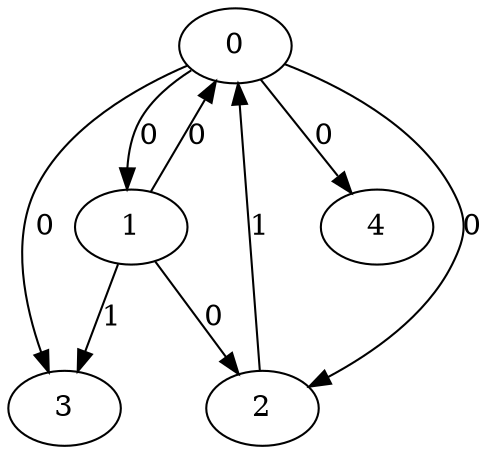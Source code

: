 // Source:300 Canonical: -1 0 0 0 0 0 -1 0 1 -1 1 -1 -1 -1 -1 -1 -1 -1 -1 -1 -1 -1 -1 -1 -1
digraph HRA_from_300_graph_000 {
  0 -> 1 [label="0"];
  0 -> 2 [label="0"];
  0 -> 3 [label="0"];
  1 -> 0 [label="0"];
  1 -> 2 [label="0"];
  1 -> 3 [label="1"];
  2 -> 0 [label="1"];
  0 -> 4 [label="0"];
}

// Source:300 Canonical: -1 0 0 0 0 0 -1 0 1 -1 1 -1 -1 -1 -1 -1 -1 -1 -1 -1 0 -1 -1 -1 -1
digraph HRA_from_300_graph_001 {
  0 -> 1 [label="0"];
  0 -> 2 [label="0"];
  0 -> 3 [label="0"];
  1 -> 0 [label="0"];
  1 -> 2 [label="0"];
  1 -> 3 [label="1"];
  2 -> 0 [label="1"];
  0 -> 4 [label="0"];
  4 -> 0 [label="0"];
}

// Source:300 Canonical: -1 0 0 0 -1 0 -1 0 1 0 1 -1 -1 -1 -1 -1 -1 -1 -1 -1 -1 -1 -1 -1 -1
digraph HRA_from_300_graph_002 {
  0 -> 1 [label="0"];
  0 -> 2 [label="0"];
  0 -> 3 [label="0"];
  1 -> 0 [label="0"];
  1 -> 2 [label="0"];
  1 -> 3 [label="1"];
  2 -> 0 [label="1"];
  1 -> 4 [label="0"];
}

// Source:300 Canonical: -1 0 0 0 0 0 -1 0 1 0 1 -1 -1 -1 -1 -1 -1 -1 -1 -1 -1 -1 -1 -1 -1
digraph HRA_from_300_graph_003 {
  0 -> 1 [label="0"];
  0 -> 2 [label="0"];
  0 -> 3 [label="0"];
  1 -> 0 [label="0"];
  1 -> 2 [label="0"];
  1 -> 3 [label="1"];
  2 -> 0 [label="1"];
  0 -> 4 [label="0"];
  1 -> 4 [label="0"];
}

// Source:300 Canonical: -1 0 0 0 -1 0 -1 0 1 0 1 -1 -1 -1 -1 -1 -1 -1 -1 -1 0 -1 -1 -1 -1
digraph HRA_from_300_graph_004 {
  0 -> 1 [label="0"];
  0 -> 2 [label="0"];
  0 -> 3 [label="0"];
  1 -> 0 [label="0"];
  1 -> 2 [label="0"];
  1 -> 3 [label="1"];
  2 -> 0 [label="1"];
  4 -> 0 [label="0"];
  1 -> 4 [label="0"];
}

// Source:300 Canonical: -1 0 0 0 0 0 -1 0 1 0 1 -1 -1 -1 -1 -1 -1 -1 -1 -1 0 -1 -1 -1 -1
digraph HRA_from_300_graph_005 {
  0 -> 1 [label="0"];
  0 -> 2 [label="0"];
  0 -> 3 [label="0"];
  1 -> 0 [label="0"];
  1 -> 2 [label="0"];
  1 -> 3 [label="1"];
  2 -> 0 [label="1"];
  0 -> 4 [label="0"];
  4 -> 0 [label="0"];
  1 -> 4 [label="0"];
}

// Source:300 Canonical: -1 0 0 0 0 0 -1 0 1 -1 1 -1 -1 -1 -1 -1 -1 -1 -1 -1 -1 0 -1 -1 -1
digraph HRA_from_300_graph_006 {
  0 -> 1 [label="0"];
  0 -> 2 [label="0"];
  0 -> 3 [label="0"];
  1 -> 0 [label="0"];
  1 -> 2 [label="0"];
  1 -> 3 [label="1"];
  2 -> 0 [label="1"];
  0 -> 4 [label="0"];
  4 -> 1 [label="0"];
}

// Source:300 Canonical: -1 0 0 0 0 0 -1 0 1 -1 1 -1 -1 -1 -1 -1 -1 -1 -1 -1 0 0 -1 -1 -1
digraph HRA_from_300_graph_007 {
  0 -> 1 [label="0"];
  0 -> 2 [label="0"];
  0 -> 3 [label="0"];
  1 -> 0 [label="0"];
  1 -> 2 [label="0"];
  1 -> 3 [label="1"];
  2 -> 0 [label="1"];
  0 -> 4 [label="0"];
  4 -> 0 [label="0"];
  4 -> 1 [label="0"];
}

// Source:300 Canonical: -1 0 0 0 -1 0 -1 0 1 0 1 -1 -1 -1 -1 -1 -1 -1 -1 -1 -1 0 -1 -1 -1
digraph HRA_from_300_graph_008 {
  0 -> 1 [label="0"];
  0 -> 2 [label="0"];
  0 -> 3 [label="0"];
  1 -> 0 [label="0"];
  1 -> 2 [label="0"];
  1 -> 3 [label="1"];
  2 -> 0 [label="1"];
  1 -> 4 [label="0"];
  4 -> 1 [label="0"];
}

// Source:300 Canonical: -1 0 0 0 0 0 -1 0 1 0 1 -1 -1 -1 -1 -1 -1 -1 -1 -1 -1 0 -1 -1 -1
digraph HRA_from_300_graph_009 {
  0 -> 1 [label="0"];
  0 -> 2 [label="0"];
  0 -> 3 [label="0"];
  1 -> 0 [label="0"];
  1 -> 2 [label="0"];
  1 -> 3 [label="1"];
  2 -> 0 [label="1"];
  0 -> 4 [label="0"];
  1 -> 4 [label="0"];
  4 -> 1 [label="0"];
}

// Source:300 Canonical: -1 0 0 0 -1 0 -1 0 1 0 1 -1 -1 -1 -1 -1 -1 -1 -1 -1 0 0 -1 -1 -1
digraph HRA_from_300_graph_010 {
  0 -> 1 [label="0"];
  0 -> 2 [label="0"];
  0 -> 3 [label="0"];
  1 -> 0 [label="0"];
  1 -> 2 [label="0"];
  1 -> 3 [label="1"];
  2 -> 0 [label="1"];
  4 -> 0 [label="0"];
  1 -> 4 [label="0"];
  4 -> 1 [label="0"];
}

// Source:300 Canonical: -1 0 0 0 0 0 -1 0 1 0 1 -1 -1 -1 -1 -1 -1 -1 -1 -1 0 0 -1 -1 -1
digraph HRA_from_300_graph_011 {
  0 -> 1 [label="0"];
  0 -> 2 [label="0"];
  0 -> 3 [label="0"];
  1 -> 0 [label="0"];
  1 -> 2 [label="0"];
  1 -> 3 [label="1"];
  2 -> 0 [label="1"];
  0 -> 4 [label="0"];
  4 -> 0 [label="0"];
  1 -> 4 [label="0"];
  4 -> 1 [label="0"];
}

// Source:300 Canonical: -1 0 0 0 -1 0 -1 0 1 -1 1 -1 -1 -1 0 -1 -1 -1 -1 -1 -1 -1 -1 -1 -1
digraph HRA_from_300_graph_012 {
  0 -> 1 [label="0"];
  0 -> 2 [label="0"];
  0 -> 3 [label="0"];
  1 -> 0 [label="0"];
  1 -> 2 [label="0"];
  1 -> 3 [label="1"];
  2 -> 0 [label="1"];
  2 -> 4 [label="0"];
}

// Source:300 Canonical: -1 0 0 0 0 0 -1 0 1 -1 1 -1 -1 -1 0 -1 -1 -1 -1 -1 -1 -1 -1 -1 -1
digraph HRA_from_300_graph_013 {
  0 -> 1 [label="0"];
  0 -> 2 [label="0"];
  0 -> 3 [label="0"];
  1 -> 0 [label="0"];
  1 -> 2 [label="0"];
  1 -> 3 [label="1"];
  2 -> 0 [label="1"];
  0 -> 4 [label="0"];
  2 -> 4 [label="0"];
}

// Source:300 Canonical: -1 0 0 0 -1 0 -1 0 1 -1 1 -1 -1 -1 0 -1 -1 -1 -1 -1 0 -1 -1 -1 -1
digraph HRA_from_300_graph_014 {
  0 -> 1 [label="0"];
  0 -> 2 [label="0"];
  0 -> 3 [label="0"];
  1 -> 0 [label="0"];
  1 -> 2 [label="0"];
  1 -> 3 [label="1"];
  2 -> 0 [label="1"];
  4 -> 0 [label="0"];
  2 -> 4 [label="0"];
}

// Source:300 Canonical: -1 0 0 0 0 0 -1 0 1 -1 1 -1 -1 -1 0 -1 -1 -1 -1 -1 0 -1 -1 -1 -1
digraph HRA_from_300_graph_015 {
  0 -> 1 [label="0"];
  0 -> 2 [label="0"];
  0 -> 3 [label="0"];
  1 -> 0 [label="0"];
  1 -> 2 [label="0"];
  1 -> 3 [label="1"];
  2 -> 0 [label="1"];
  0 -> 4 [label="0"];
  4 -> 0 [label="0"];
  2 -> 4 [label="0"];
}

// Source:300 Canonical: -1 0 0 0 -1 0 -1 0 1 0 1 -1 -1 -1 0 -1 -1 -1 -1 -1 -1 -1 -1 -1 -1
digraph HRA_from_300_graph_016 {
  0 -> 1 [label="0"];
  0 -> 2 [label="0"];
  0 -> 3 [label="0"];
  1 -> 0 [label="0"];
  1 -> 2 [label="0"];
  1 -> 3 [label="1"];
  2 -> 0 [label="1"];
  1 -> 4 [label="0"];
  2 -> 4 [label="0"];
}

// Source:300 Canonical: -1 0 0 0 0 0 -1 0 1 0 1 -1 -1 -1 0 -1 -1 -1 -1 -1 -1 -1 -1 -1 -1
digraph HRA_from_300_graph_017 {
  0 -> 1 [label="0"];
  0 -> 2 [label="0"];
  0 -> 3 [label="0"];
  1 -> 0 [label="0"];
  1 -> 2 [label="0"];
  1 -> 3 [label="1"];
  2 -> 0 [label="1"];
  0 -> 4 [label="0"];
  1 -> 4 [label="0"];
  2 -> 4 [label="0"];
}

// Source:300 Canonical: -1 0 0 0 -1 0 -1 0 1 0 1 -1 -1 -1 0 -1 -1 -1 -1 -1 0 -1 -1 -1 -1
digraph HRA_from_300_graph_018 {
  0 -> 1 [label="0"];
  0 -> 2 [label="0"];
  0 -> 3 [label="0"];
  1 -> 0 [label="0"];
  1 -> 2 [label="0"];
  1 -> 3 [label="1"];
  2 -> 0 [label="1"];
  4 -> 0 [label="0"];
  1 -> 4 [label="0"];
  2 -> 4 [label="0"];
}

// Source:300 Canonical: -1 0 0 0 0 0 -1 0 1 0 1 -1 -1 -1 0 -1 -1 -1 -1 -1 0 -1 -1 -1 -1
digraph HRA_from_300_graph_019 {
  0 -> 1 [label="0"];
  0 -> 2 [label="0"];
  0 -> 3 [label="0"];
  1 -> 0 [label="0"];
  1 -> 2 [label="0"];
  1 -> 3 [label="1"];
  2 -> 0 [label="1"];
  0 -> 4 [label="0"];
  4 -> 0 [label="0"];
  1 -> 4 [label="0"];
  2 -> 4 [label="0"];
}

// Source:300 Canonical: -1 0 0 0 -1 0 -1 0 1 -1 1 -1 -1 -1 0 -1 -1 -1 -1 -1 -1 0 -1 -1 -1
digraph HRA_from_300_graph_020 {
  0 -> 1 [label="0"];
  0 -> 2 [label="0"];
  0 -> 3 [label="0"];
  1 -> 0 [label="0"];
  1 -> 2 [label="0"];
  1 -> 3 [label="1"];
  2 -> 0 [label="1"];
  4 -> 1 [label="0"];
  2 -> 4 [label="0"];
}

// Source:300 Canonical: -1 0 0 0 0 0 -1 0 1 -1 1 -1 -1 -1 0 -1 -1 -1 -1 -1 -1 0 -1 -1 -1
digraph HRA_from_300_graph_021 {
  0 -> 1 [label="0"];
  0 -> 2 [label="0"];
  0 -> 3 [label="0"];
  1 -> 0 [label="0"];
  1 -> 2 [label="0"];
  1 -> 3 [label="1"];
  2 -> 0 [label="1"];
  0 -> 4 [label="0"];
  4 -> 1 [label="0"];
  2 -> 4 [label="0"];
}

// Source:300 Canonical: -1 0 0 0 -1 0 -1 0 1 -1 1 -1 -1 -1 0 -1 -1 -1 -1 -1 0 0 -1 -1 -1
digraph HRA_from_300_graph_022 {
  0 -> 1 [label="0"];
  0 -> 2 [label="0"];
  0 -> 3 [label="0"];
  1 -> 0 [label="0"];
  1 -> 2 [label="0"];
  1 -> 3 [label="1"];
  2 -> 0 [label="1"];
  4 -> 0 [label="0"];
  4 -> 1 [label="0"];
  2 -> 4 [label="0"];
}

// Source:300 Canonical: -1 0 0 0 0 0 -1 0 1 -1 1 -1 -1 -1 0 -1 -1 -1 -1 -1 0 0 -1 -1 -1
digraph HRA_from_300_graph_023 {
  0 -> 1 [label="0"];
  0 -> 2 [label="0"];
  0 -> 3 [label="0"];
  1 -> 0 [label="0"];
  1 -> 2 [label="0"];
  1 -> 3 [label="1"];
  2 -> 0 [label="1"];
  0 -> 4 [label="0"];
  4 -> 0 [label="0"];
  4 -> 1 [label="0"];
  2 -> 4 [label="0"];
}

// Source:300 Canonical: -1 0 0 0 -1 0 -1 0 1 0 1 -1 -1 -1 0 -1 -1 -1 -1 -1 -1 0 -1 -1 -1
digraph HRA_from_300_graph_024 {
  0 -> 1 [label="0"];
  0 -> 2 [label="0"];
  0 -> 3 [label="0"];
  1 -> 0 [label="0"];
  1 -> 2 [label="0"];
  1 -> 3 [label="1"];
  2 -> 0 [label="1"];
  1 -> 4 [label="0"];
  4 -> 1 [label="0"];
  2 -> 4 [label="0"];
}

// Source:300 Canonical: -1 0 0 0 0 0 -1 0 1 0 1 -1 -1 -1 0 -1 -1 -1 -1 -1 -1 0 -1 -1 -1
digraph HRA_from_300_graph_025 {
  0 -> 1 [label="0"];
  0 -> 2 [label="0"];
  0 -> 3 [label="0"];
  1 -> 0 [label="0"];
  1 -> 2 [label="0"];
  1 -> 3 [label="1"];
  2 -> 0 [label="1"];
  0 -> 4 [label="0"];
  1 -> 4 [label="0"];
  4 -> 1 [label="0"];
  2 -> 4 [label="0"];
}

// Source:300 Canonical: -1 0 0 0 -1 0 -1 0 1 0 1 -1 -1 -1 0 -1 -1 -1 -1 -1 0 0 -1 -1 -1
digraph HRA_from_300_graph_026 {
  0 -> 1 [label="0"];
  0 -> 2 [label="0"];
  0 -> 3 [label="0"];
  1 -> 0 [label="0"];
  1 -> 2 [label="0"];
  1 -> 3 [label="1"];
  2 -> 0 [label="1"];
  4 -> 0 [label="0"];
  1 -> 4 [label="0"];
  4 -> 1 [label="0"];
  2 -> 4 [label="0"];
}

// Source:300 Canonical: -1 0 0 0 0 0 -1 0 1 0 1 -1 -1 -1 0 -1 -1 -1 -1 -1 0 0 -1 -1 -1
digraph HRA_from_300_graph_027 {
  0 -> 1 [label="0"];
  0 -> 2 [label="0"];
  0 -> 3 [label="0"];
  1 -> 0 [label="0"];
  1 -> 2 [label="0"];
  1 -> 3 [label="1"];
  2 -> 0 [label="1"];
  0 -> 4 [label="0"];
  4 -> 0 [label="0"];
  1 -> 4 [label="0"];
  4 -> 1 [label="0"];
  2 -> 4 [label="0"];
}

// Source:300 Canonical: -1 0 0 0 0 0 -1 0 1 -1 1 -1 -1 -1 -1 -1 -1 -1 -1 -1 -1 -1 0 -1 -1
digraph HRA_from_300_graph_028 {
  0 -> 1 [label="0"];
  0 -> 2 [label="0"];
  0 -> 3 [label="0"];
  1 -> 0 [label="0"];
  1 -> 2 [label="0"];
  1 -> 3 [label="1"];
  2 -> 0 [label="1"];
  0 -> 4 [label="0"];
  4 -> 2 [label="0"];
}

// Source:300 Canonical: -1 0 0 0 0 0 -1 0 1 -1 1 -1 -1 -1 -1 -1 -1 -1 -1 -1 0 -1 0 -1 -1
digraph HRA_from_300_graph_029 {
  0 -> 1 [label="0"];
  0 -> 2 [label="0"];
  0 -> 3 [label="0"];
  1 -> 0 [label="0"];
  1 -> 2 [label="0"];
  1 -> 3 [label="1"];
  2 -> 0 [label="1"];
  0 -> 4 [label="0"];
  4 -> 0 [label="0"];
  4 -> 2 [label="0"];
}

// Source:300 Canonical: -1 0 0 0 -1 0 -1 0 1 0 1 -1 -1 -1 -1 -1 -1 -1 -1 -1 -1 -1 0 -1 -1
digraph HRA_from_300_graph_030 {
  0 -> 1 [label="0"];
  0 -> 2 [label="0"];
  0 -> 3 [label="0"];
  1 -> 0 [label="0"];
  1 -> 2 [label="0"];
  1 -> 3 [label="1"];
  2 -> 0 [label="1"];
  1 -> 4 [label="0"];
  4 -> 2 [label="0"];
}

// Source:300 Canonical: -1 0 0 0 0 0 -1 0 1 0 1 -1 -1 -1 -1 -1 -1 -1 -1 -1 -1 -1 0 -1 -1
digraph HRA_from_300_graph_031 {
  0 -> 1 [label="0"];
  0 -> 2 [label="0"];
  0 -> 3 [label="0"];
  1 -> 0 [label="0"];
  1 -> 2 [label="0"];
  1 -> 3 [label="1"];
  2 -> 0 [label="1"];
  0 -> 4 [label="0"];
  1 -> 4 [label="0"];
  4 -> 2 [label="0"];
}

// Source:300 Canonical: -1 0 0 0 -1 0 -1 0 1 0 1 -1 -1 -1 -1 -1 -1 -1 -1 -1 0 -1 0 -1 -1
digraph HRA_from_300_graph_032 {
  0 -> 1 [label="0"];
  0 -> 2 [label="0"];
  0 -> 3 [label="0"];
  1 -> 0 [label="0"];
  1 -> 2 [label="0"];
  1 -> 3 [label="1"];
  2 -> 0 [label="1"];
  4 -> 0 [label="0"];
  1 -> 4 [label="0"];
  4 -> 2 [label="0"];
}

// Source:300 Canonical: -1 0 0 0 0 0 -1 0 1 0 1 -1 -1 -1 -1 -1 -1 -1 -1 -1 0 -1 0 -1 -1
digraph HRA_from_300_graph_033 {
  0 -> 1 [label="0"];
  0 -> 2 [label="0"];
  0 -> 3 [label="0"];
  1 -> 0 [label="0"];
  1 -> 2 [label="0"];
  1 -> 3 [label="1"];
  2 -> 0 [label="1"];
  0 -> 4 [label="0"];
  4 -> 0 [label="0"];
  1 -> 4 [label="0"];
  4 -> 2 [label="0"];
}

// Source:300 Canonical: -1 0 0 0 0 0 -1 0 1 -1 1 -1 -1 -1 -1 -1 -1 -1 -1 -1 -1 0 0 -1 -1
digraph HRA_from_300_graph_034 {
  0 -> 1 [label="0"];
  0 -> 2 [label="0"];
  0 -> 3 [label="0"];
  1 -> 0 [label="0"];
  1 -> 2 [label="0"];
  1 -> 3 [label="1"];
  2 -> 0 [label="1"];
  0 -> 4 [label="0"];
  4 -> 1 [label="0"];
  4 -> 2 [label="0"];
}

// Source:300 Canonical: -1 0 0 0 0 0 -1 0 1 -1 1 -1 -1 -1 -1 -1 -1 -1 -1 -1 0 0 0 -1 -1
digraph HRA_from_300_graph_035 {
  0 -> 1 [label="0"];
  0 -> 2 [label="0"];
  0 -> 3 [label="0"];
  1 -> 0 [label="0"];
  1 -> 2 [label="0"];
  1 -> 3 [label="1"];
  2 -> 0 [label="1"];
  0 -> 4 [label="0"];
  4 -> 0 [label="0"];
  4 -> 1 [label="0"];
  4 -> 2 [label="0"];
}

// Source:300 Canonical: -1 0 0 0 -1 0 -1 0 1 0 1 -1 -1 -1 -1 -1 -1 -1 -1 -1 -1 0 0 -1 -1
digraph HRA_from_300_graph_036 {
  0 -> 1 [label="0"];
  0 -> 2 [label="0"];
  0 -> 3 [label="0"];
  1 -> 0 [label="0"];
  1 -> 2 [label="0"];
  1 -> 3 [label="1"];
  2 -> 0 [label="1"];
  1 -> 4 [label="0"];
  4 -> 1 [label="0"];
  4 -> 2 [label="0"];
}

// Source:300 Canonical: -1 0 0 0 0 0 -1 0 1 0 1 -1 -1 -1 -1 -1 -1 -1 -1 -1 -1 0 0 -1 -1
digraph HRA_from_300_graph_037 {
  0 -> 1 [label="0"];
  0 -> 2 [label="0"];
  0 -> 3 [label="0"];
  1 -> 0 [label="0"];
  1 -> 2 [label="0"];
  1 -> 3 [label="1"];
  2 -> 0 [label="1"];
  0 -> 4 [label="0"];
  1 -> 4 [label="0"];
  4 -> 1 [label="0"];
  4 -> 2 [label="0"];
}

// Source:300 Canonical: -1 0 0 0 -1 0 -1 0 1 0 1 -1 -1 -1 -1 -1 -1 -1 -1 -1 0 0 0 -1 -1
digraph HRA_from_300_graph_038 {
  0 -> 1 [label="0"];
  0 -> 2 [label="0"];
  0 -> 3 [label="0"];
  1 -> 0 [label="0"];
  1 -> 2 [label="0"];
  1 -> 3 [label="1"];
  2 -> 0 [label="1"];
  4 -> 0 [label="0"];
  1 -> 4 [label="0"];
  4 -> 1 [label="0"];
  4 -> 2 [label="0"];
}

// Source:300 Canonical: -1 0 0 0 0 0 -1 0 1 0 1 -1 -1 -1 -1 -1 -1 -1 -1 -1 0 0 0 -1 -1
digraph HRA_from_300_graph_039 {
  0 -> 1 [label="0"];
  0 -> 2 [label="0"];
  0 -> 3 [label="0"];
  1 -> 0 [label="0"];
  1 -> 2 [label="0"];
  1 -> 3 [label="1"];
  2 -> 0 [label="1"];
  0 -> 4 [label="0"];
  4 -> 0 [label="0"];
  1 -> 4 [label="0"];
  4 -> 1 [label="0"];
  4 -> 2 [label="0"];
}

// Source:300 Canonical: -1 0 0 0 -1 0 -1 0 1 -1 1 -1 -1 -1 0 -1 -1 -1 -1 -1 -1 -1 0 -1 -1
digraph HRA_from_300_graph_040 {
  0 -> 1 [label="0"];
  0 -> 2 [label="0"];
  0 -> 3 [label="0"];
  1 -> 0 [label="0"];
  1 -> 2 [label="0"];
  1 -> 3 [label="1"];
  2 -> 0 [label="1"];
  2 -> 4 [label="0"];
  4 -> 2 [label="0"];
}

// Source:300 Canonical: -1 0 0 0 0 0 -1 0 1 -1 1 -1 -1 -1 0 -1 -1 -1 -1 -1 -1 -1 0 -1 -1
digraph HRA_from_300_graph_041 {
  0 -> 1 [label="0"];
  0 -> 2 [label="0"];
  0 -> 3 [label="0"];
  1 -> 0 [label="0"];
  1 -> 2 [label="0"];
  1 -> 3 [label="1"];
  2 -> 0 [label="1"];
  0 -> 4 [label="0"];
  2 -> 4 [label="0"];
  4 -> 2 [label="0"];
}

// Source:300 Canonical: -1 0 0 0 -1 0 -1 0 1 -1 1 -1 -1 -1 0 -1 -1 -1 -1 -1 0 -1 0 -1 -1
digraph HRA_from_300_graph_042 {
  0 -> 1 [label="0"];
  0 -> 2 [label="0"];
  0 -> 3 [label="0"];
  1 -> 0 [label="0"];
  1 -> 2 [label="0"];
  1 -> 3 [label="1"];
  2 -> 0 [label="1"];
  4 -> 0 [label="0"];
  2 -> 4 [label="0"];
  4 -> 2 [label="0"];
}

// Source:300 Canonical: -1 0 0 0 0 0 -1 0 1 -1 1 -1 -1 -1 0 -1 -1 -1 -1 -1 0 -1 0 -1 -1
digraph HRA_from_300_graph_043 {
  0 -> 1 [label="0"];
  0 -> 2 [label="0"];
  0 -> 3 [label="0"];
  1 -> 0 [label="0"];
  1 -> 2 [label="0"];
  1 -> 3 [label="1"];
  2 -> 0 [label="1"];
  0 -> 4 [label="0"];
  4 -> 0 [label="0"];
  2 -> 4 [label="0"];
  4 -> 2 [label="0"];
}

// Source:300 Canonical: -1 0 0 0 -1 0 -1 0 1 0 1 -1 -1 -1 0 -1 -1 -1 -1 -1 -1 -1 0 -1 -1
digraph HRA_from_300_graph_044 {
  0 -> 1 [label="0"];
  0 -> 2 [label="0"];
  0 -> 3 [label="0"];
  1 -> 0 [label="0"];
  1 -> 2 [label="0"];
  1 -> 3 [label="1"];
  2 -> 0 [label="1"];
  1 -> 4 [label="0"];
  2 -> 4 [label="0"];
  4 -> 2 [label="0"];
}

// Source:300 Canonical: -1 0 0 0 0 0 -1 0 1 0 1 -1 -1 -1 0 -1 -1 -1 -1 -1 -1 -1 0 -1 -1
digraph HRA_from_300_graph_045 {
  0 -> 1 [label="0"];
  0 -> 2 [label="0"];
  0 -> 3 [label="0"];
  1 -> 0 [label="0"];
  1 -> 2 [label="0"];
  1 -> 3 [label="1"];
  2 -> 0 [label="1"];
  0 -> 4 [label="0"];
  1 -> 4 [label="0"];
  2 -> 4 [label="0"];
  4 -> 2 [label="0"];
}

// Source:300 Canonical: -1 0 0 0 -1 0 -1 0 1 0 1 -1 -1 -1 0 -1 -1 -1 -1 -1 0 -1 0 -1 -1
digraph HRA_from_300_graph_046 {
  0 -> 1 [label="0"];
  0 -> 2 [label="0"];
  0 -> 3 [label="0"];
  1 -> 0 [label="0"];
  1 -> 2 [label="0"];
  1 -> 3 [label="1"];
  2 -> 0 [label="1"];
  4 -> 0 [label="0"];
  1 -> 4 [label="0"];
  2 -> 4 [label="0"];
  4 -> 2 [label="0"];
}

// Source:300 Canonical: -1 0 0 0 0 0 -1 0 1 0 1 -1 -1 -1 0 -1 -1 -1 -1 -1 0 -1 0 -1 -1
digraph HRA_from_300_graph_047 {
  0 -> 1 [label="0"];
  0 -> 2 [label="0"];
  0 -> 3 [label="0"];
  1 -> 0 [label="0"];
  1 -> 2 [label="0"];
  1 -> 3 [label="1"];
  2 -> 0 [label="1"];
  0 -> 4 [label="0"];
  4 -> 0 [label="0"];
  1 -> 4 [label="0"];
  2 -> 4 [label="0"];
  4 -> 2 [label="0"];
}

// Source:300 Canonical: -1 0 0 0 -1 0 -1 0 1 -1 1 -1 -1 -1 0 -1 -1 -1 -1 -1 -1 0 0 -1 -1
digraph HRA_from_300_graph_048 {
  0 -> 1 [label="0"];
  0 -> 2 [label="0"];
  0 -> 3 [label="0"];
  1 -> 0 [label="0"];
  1 -> 2 [label="0"];
  1 -> 3 [label="1"];
  2 -> 0 [label="1"];
  4 -> 1 [label="0"];
  2 -> 4 [label="0"];
  4 -> 2 [label="0"];
}

// Source:300 Canonical: -1 0 0 0 0 0 -1 0 1 -1 1 -1 -1 -1 0 -1 -1 -1 -1 -1 -1 0 0 -1 -1
digraph HRA_from_300_graph_049 {
  0 -> 1 [label="0"];
  0 -> 2 [label="0"];
  0 -> 3 [label="0"];
  1 -> 0 [label="0"];
  1 -> 2 [label="0"];
  1 -> 3 [label="1"];
  2 -> 0 [label="1"];
  0 -> 4 [label="0"];
  4 -> 1 [label="0"];
  2 -> 4 [label="0"];
  4 -> 2 [label="0"];
}

// Source:300 Canonical: -1 0 0 0 -1 0 -1 0 1 -1 1 -1 -1 -1 0 -1 -1 -1 -1 -1 0 0 0 -1 -1
digraph HRA_from_300_graph_050 {
  0 -> 1 [label="0"];
  0 -> 2 [label="0"];
  0 -> 3 [label="0"];
  1 -> 0 [label="0"];
  1 -> 2 [label="0"];
  1 -> 3 [label="1"];
  2 -> 0 [label="1"];
  4 -> 0 [label="0"];
  4 -> 1 [label="0"];
  2 -> 4 [label="0"];
  4 -> 2 [label="0"];
}

// Source:300 Canonical: -1 0 0 0 0 0 -1 0 1 -1 1 -1 -1 -1 0 -1 -1 -1 -1 -1 0 0 0 -1 -1
digraph HRA_from_300_graph_051 {
  0 -> 1 [label="0"];
  0 -> 2 [label="0"];
  0 -> 3 [label="0"];
  1 -> 0 [label="0"];
  1 -> 2 [label="0"];
  1 -> 3 [label="1"];
  2 -> 0 [label="1"];
  0 -> 4 [label="0"];
  4 -> 0 [label="0"];
  4 -> 1 [label="0"];
  2 -> 4 [label="0"];
  4 -> 2 [label="0"];
}

// Source:300 Canonical: -1 0 0 0 -1 0 -1 0 1 0 1 -1 -1 -1 0 -1 -1 -1 -1 -1 -1 0 0 -1 -1
digraph HRA_from_300_graph_052 {
  0 -> 1 [label="0"];
  0 -> 2 [label="0"];
  0 -> 3 [label="0"];
  1 -> 0 [label="0"];
  1 -> 2 [label="0"];
  1 -> 3 [label="1"];
  2 -> 0 [label="1"];
  1 -> 4 [label="0"];
  4 -> 1 [label="0"];
  2 -> 4 [label="0"];
  4 -> 2 [label="0"];
}

// Source:300 Canonical: -1 0 0 0 0 0 -1 0 1 0 1 -1 -1 -1 0 -1 -1 -1 -1 -1 -1 0 0 -1 -1
digraph HRA_from_300_graph_053 {
  0 -> 1 [label="0"];
  0 -> 2 [label="0"];
  0 -> 3 [label="0"];
  1 -> 0 [label="0"];
  1 -> 2 [label="0"];
  1 -> 3 [label="1"];
  2 -> 0 [label="1"];
  0 -> 4 [label="0"];
  1 -> 4 [label="0"];
  4 -> 1 [label="0"];
  2 -> 4 [label="0"];
  4 -> 2 [label="0"];
}

// Source:300 Canonical: -1 0 0 0 -1 0 -1 0 1 0 1 -1 -1 -1 0 -1 -1 -1 -1 -1 0 0 0 -1 -1
digraph HRA_from_300_graph_054 {
  0 -> 1 [label="0"];
  0 -> 2 [label="0"];
  0 -> 3 [label="0"];
  1 -> 0 [label="0"];
  1 -> 2 [label="0"];
  1 -> 3 [label="1"];
  2 -> 0 [label="1"];
  4 -> 0 [label="0"];
  1 -> 4 [label="0"];
  4 -> 1 [label="0"];
  2 -> 4 [label="0"];
  4 -> 2 [label="0"];
}

// Source:300 Canonical: -1 0 0 0 0 0 -1 0 1 0 1 -1 -1 -1 0 -1 -1 -1 -1 -1 0 0 0 -1 -1
digraph HRA_from_300_graph_055 {
  0 -> 1 [label="0"];
  0 -> 2 [label="0"];
  0 -> 3 [label="0"];
  1 -> 0 [label="0"];
  1 -> 2 [label="0"];
  1 -> 3 [label="1"];
  2 -> 0 [label="1"];
  0 -> 4 [label="0"];
  4 -> 0 [label="0"];
  1 -> 4 [label="0"];
  4 -> 1 [label="0"];
  2 -> 4 [label="0"];
  4 -> 2 [label="0"];
}

// Source:300 Canonical: -1 0 0 0 -1 0 -1 0 1 -1 1 -1 -1 -1 -1 -1 -1 -1 -1 0 -1 -1 -1 -1 -1
digraph HRA_from_300_graph_056 {
  0 -> 1 [label="0"];
  0 -> 2 [label="0"];
  0 -> 3 [label="0"];
  1 -> 0 [label="0"];
  1 -> 2 [label="0"];
  1 -> 3 [label="1"];
  2 -> 0 [label="1"];
  3 -> 4 [label="0"];
}

// Source:300 Canonical: -1 0 0 0 0 0 -1 0 1 -1 1 -1 -1 -1 -1 -1 -1 -1 -1 0 -1 -1 -1 -1 -1
digraph HRA_from_300_graph_057 {
  0 -> 1 [label="0"];
  0 -> 2 [label="0"];
  0 -> 3 [label="0"];
  1 -> 0 [label="0"];
  1 -> 2 [label="0"];
  1 -> 3 [label="1"];
  2 -> 0 [label="1"];
  0 -> 4 [label="0"];
  3 -> 4 [label="0"];
}

// Source:300 Canonical: -1 0 0 0 -1 0 -1 0 1 -1 1 -1 -1 -1 -1 -1 -1 -1 -1 0 0 -1 -1 -1 -1
digraph HRA_from_300_graph_058 {
  0 -> 1 [label="0"];
  0 -> 2 [label="0"];
  0 -> 3 [label="0"];
  1 -> 0 [label="0"];
  1 -> 2 [label="0"];
  1 -> 3 [label="1"];
  2 -> 0 [label="1"];
  4 -> 0 [label="0"];
  3 -> 4 [label="0"];
}

// Source:300 Canonical: -1 0 0 0 0 0 -1 0 1 -1 1 -1 -1 -1 -1 -1 -1 -1 -1 0 0 -1 -1 -1 -1
digraph HRA_from_300_graph_059 {
  0 -> 1 [label="0"];
  0 -> 2 [label="0"];
  0 -> 3 [label="0"];
  1 -> 0 [label="0"];
  1 -> 2 [label="0"];
  1 -> 3 [label="1"];
  2 -> 0 [label="1"];
  0 -> 4 [label="0"];
  4 -> 0 [label="0"];
  3 -> 4 [label="0"];
}

// Source:300 Canonical: -1 0 0 0 -1 0 -1 0 1 0 1 -1 -1 -1 -1 -1 -1 -1 -1 0 -1 -1 -1 -1 -1
digraph HRA_from_300_graph_060 {
  0 -> 1 [label="0"];
  0 -> 2 [label="0"];
  0 -> 3 [label="0"];
  1 -> 0 [label="0"];
  1 -> 2 [label="0"];
  1 -> 3 [label="1"];
  2 -> 0 [label="1"];
  1 -> 4 [label="0"];
  3 -> 4 [label="0"];
}

// Source:300 Canonical: -1 0 0 0 0 0 -1 0 1 0 1 -1 -1 -1 -1 -1 -1 -1 -1 0 -1 -1 -1 -1 -1
digraph HRA_from_300_graph_061 {
  0 -> 1 [label="0"];
  0 -> 2 [label="0"];
  0 -> 3 [label="0"];
  1 -> 0 [label="0"];
  1 -> 2 [label="0"];
  1 -> 3 [label="1"];
  2 -> 0 [label="1"];
  0 -> 4 [label="0"];
  1 -> 4 [label="0"];
  3 -> 4 [label="0"];
}

// Source:300 Canonical: -1 0 0 0 -1 0 -1 0 1 0 1 -1 -1 -1 -1 -1 -1 -1 -1 0 0 -1 -1 -1 -1
digraph HRA_from_300_graph_062 {
  0 -> 1 [label="0"];
  0 -> 2 [label="0"];
  0 -> 3 [label="0"];
  1 -> 0 [label="0"];
  1 -> 2 [label="0"];
  1 -> 3 [label="1"];
  2 -> 0 [label="1"];
  4 -> 0 [label="0"];
  1 -> 4 [label="0"];
  3 -> 4 [label="0"];
}

// Source:300 Canonical: -1 0 0 0 0 0 -1 0 1 0 1 -1 -1 -1 -1 -1 -1 -1 -1 0 0 -1 -1 -1 -1
digraph HRA_from_300_graph_063 {
  0 -> 1 [label="0"];
  0 -> 2 [label="0"];
  0 -> 3 [label="0"];
  1 -> 0 [label="0"];
  1 -> 2 [label="0"];
  1 -> 3 [label="1"];
  2 -> 0 [label="1"];
  0 -> 4 [label="0"];
  4 -> 0 [label="0"];
  1 -> 4 [label="0"];
  3 -> 4 [label="0"];
}

// Source:300 Canonical: -1 0 0 0 -1 0 -1 0 1 -1 1 -1 -1 -1 -1 -1 -1 -1 -1 0 -1 0 -1 -1 -1
digraph HRA_from_300_graph_064 {
  0 -> 1 [label="0"];
  0 -> 2 [label="0"];
  0 -> 3 [label="0"];
  1 -> 0 [label="0"];
  1 -> 2 [label="0"];
  1 -> 3 [label="1"];
  2 -> 0 [label="1"];
  4 -> 1 [label="0"];
  3 -> 4 [label="0"];
}

// Source:300 Canonical: -1 0 0 0 0 0 -1 0 1 -1 1 -1 -1 -1 -1 -1 -1 -1 -1 0 -1 0 -1 -1 -1
digraph HRA_from_300_graph_065 {
  0 -> 1 [label="0"];
  0 -> 2 [label="0"];
  0 -> 3 [label="0"];
  1 -> 0 [label="0"];
  1 -> 2 [label="0"];
  1 -> 3 [label="1"];
  2 -> 0 [label="1"];
  0 -> 4 [label="0"];
  4 -> 1 [label="0"];
  3 -> 4 [label="0"];
}

// Source:300 Canonical: -1 0 0 0 -1 0 -1 0 1 -1 1 -1 -1 -1 -1 -1 -1 -1 -1 0 0 0 -1 -1 -1
digraph HRA_from_300_graph_066 {
  0 -> 1 [label="0"];
  0 -> 2 [label="0"];
  0 -> 3 [label="0"];
  1 -> 0 [label="0"];
  1 -> 2 [label="0"];
  1 -> 3 [label="1"];
  2 -> 0 [label="1"];
  4 -> 0 [label="0"];
  4 -> 1 [label="0"];
  3 -> 4 [label="0"];
}

// Source:300 Canonical: -1 0 0 0 0 0 -1 0 1 -1 1 -1 -1 -1 -1 -1 -1 -1 -1 0 0 0 -1 -1 -1
digraph HRA_from_300_graph_067 {
  0 -> 1 [label="0"];
  0 -> 2 [label="0"];
  0 -> 3 [label="0"];
  1 -> 0 [label="0"];
  1 -> 2 [label="0"];
  1 -> 3 [label="1"];
  2 -> 0 [label="1"];
  0 -> 4 [label="0"];
  4 -> 0 [label="0"];
  4 -> 1 [label="0"];
  3 -> 4 [label="0"];
}

// Source:300 Canonical: -1 0 0 0 -1 0 -1 0 1 0 1 -1 -1 -1 -1 -1 -1 -1 -1 0 -1 0 -1 -1 -1
digraph HRA_from_300_graph_068 {
  0 -> 1 [label="0"];
  0 -> 2 [label="0"];
  0 -> 3 [label="0"];
  1 -> 0 [label="0"];
  1 -> 2 [label="0"];
  1 -> 3 [label="1"];
  2 -> 0 [label="1"];
  1 -> 4 [label="0"];
  4 -> 1 [label="0"];
  3 -> 4 [label="0"];
}

// Source:300 Canonical: -1 0 0 0 0 0 -1 0 1 0 1 -1 -1 -1 -1 -1 -1 -1 -1 0 -1 0 -1 -1 -1
digraph HRA_from_300_graph_069 {
  0 -> 1 [label="0"];
  0 -> 2 [label="0"];
  0 -> 3 [label="0"];
  1 -> 0 [label="0"];
  1 -> 2 [label="0"];
  1 -> 3 [label="1"];
  2 -> 0 [label="1"];
  0 -> 4 [label="0"];
  1 -> 4 [label="0"];
  4 -> 1 [label="0"];
  3 -> 4 [label="0"];
}

// Source:300 Canonical: -1 0 0 0 -1 0 -1 0 1 0 1 -1 -1 -1 -1 -1 -1 -1 -1 0 0 0 -1 -1 -1
digraph HRA_from_300_graph_070 {
  0 -> 1 [label="0"];
  0 -> 2 [label="0"];
  0 -> 3 [label="0"];
  1 -> 0 [label="0"];
  1 -> 2 [label="0"];
  1 -> 3 [label="1"];
  2 -> 0 [label="1"];
  4 -> 0 [label="0"];
  1 -> 4 [label="0"];
  4 -> 1 [label="0"];
  3 -> 4 [label="0"];
}

// Source:300 Canonical: -1 0 0 0 0 0 -1 0 1 0 1 -1 -1 -1 -1 -1 -1 -1 -1 0 0 0 -1 -1 -1
digraph HRA_from_300_graph_071 {
  0 -> 1 [label="0"];
  0 -> 2 [label="0"];
  0 -> 3 [label="0"];
  1 -> 0 [label="0"];
  1 -> 2 [label="0"];
  1 -> 3 [label="1"];
  2 -> 0 [label="1"];
  0 -> 4 [label="0"];
  4 -> 0 [label="0"];
  1 -> 4 [label="0"];
  4 -> 1 [label="0"];
  3 -> 4 [label="0"];
}

// Source:300 Canonical: -1 0 0 0 -1 0 -1 0 1 -1 1 -1 -1 -1 0 -1 -1 -1 -1 0 -1 -1 -1 -1 -1
digraph HRA_from_300_graph_072 {
  0 -> 1 [label="0"];
  0 -> 2 [label="0"];
  0 -> 3 [label="0"];
  1 -> 0 [label="0"];
  1 -> 2 [label="0"];
  1 -> 3 [label="1"];
  2 -> 0 [label="1"];
  2 -> 4 [label="0"];
  3 -> 4 [label="0"];
}

// Source:300 Canonical: -1 0 0 0 0 0 -1 0 1 -1 1 -1 -1 -1 0 -1 -1 -1 -1 0 -1 -1 -1 -1 -1
digraph HRA_from_300_graph_073 {
  0 -> 1 [label="0"];
  0 -> 2 [label="0"];
  0 -> 3 [label="0"];
  1 -> 0 [label="0"];
  1 -> 2 [label="0"];
  1 -> 3 [label="1"];
  2 -> 0 [label="1"];
  0 -> 4 [label="0"];
  2 -> 4 [label="0"];
  3 -> 4 [label="0"];
}

// Source:300 Canonical: -1 0 0 0 -1 0 -1 0 1 -1 1 -1 -1 -1 0 -1 -1 -1 -1 0 0 -1 -1 -1 -1
digraph HRA_from_300_graph_074 {
  0 -> 1 [label="0"];
  0 -> 2 [label="0"];
  0 -> 3 [label="0"];
  1 -> 0 [label="0"];
  1 -> 2 [label="0"];
  1 -> 3 [label="1"];
  2 -> 0 [label="1"];
  4 -> 0 [label="0"];
  2 -> 4 [label="0"];
  3 -> 4 [label="0"];
}

// Source:300 Canonical: -1 0 0 0 0 0 -1 0 1 -1 1 -1 -1 -1 0 -1 -1 -1 -1 0 0 -1 -1 -1 -1
digraph HRA_from_300_graph_075 {
  0 -> 1 [label="0"];
  0 -> 2 [label="0"];
  0 -> 3 [label="0"];
  1 -> 0 [label="0"];
  1 -> 2 [label="0"];
  1 -> 3 [label="1"];
  2 -> 0 [label="1"];
  0 -> 4 [label="0"];
  4 -> 0 [label="0"];
  2 -> 4 [label="0"];
  3 -> 4 [label="0"];
}

// Source:300 Canonical: -1 0 0 0 -1 0 -1 0 1 0 1 -1 -1 -1 0 -1 -1 -1 -1 0 -1 -1 -1 -1 -1
digraph HRA_from_300_graph_076 {
  0 -> 1 [label="0"];
  0 -> 2 [label="0"];
  0 -> 3 [label="0"];
  1 -> 0 [label="0"];
  1 -> 2 [label="0"];
  1 -> 3 [label="1"];
  2 -> 0 [label="1"];
  1 -> 4 [label="0"];
  2 -> 4 [label="0"];
  3 -> 4 [label="0"];
}

// Source:300 Canonical: -1 0 0 0 0 0 -1 0 1 0 1 -1 -1 -1 0 -1 -1 -1 -1 0 -1 -1 -1 -1 -1
digraph HRA_from_300_graph_077 {
  0 -> 1 [label="0"];
  0 -> 2 [label="0"];
  0 -> 3 [label="0"];
  1 -> 0 [label="0"];
  1 -> 2 [label="0"];
  1 -> 3 [label="1"];
  2 -> 0 [label="1"];
  0 -> 4 [label="0"];
  1 -> 4 [label="0"];
  2 -> 4 [label="0"];
  3 -> 4 [label="0"];
}

// Source:300 Canonical: -1 0 0 0 -1 0 -1 0 1 0 1 -1 -1 -1 0 -1 -1 -1 -1 0 0 -1 -1 -1 -1
digraph HRA_from_300_graph_078 {
  0 -> 1 [label="0"];
  0 -> 2 [label="0"];
  0 -> 3 [label="0"];
  1 -> 0 [label="0"];
  1 -> 2 [label="0"];
  1 -> 3 [label="1"];
  2 -> 0 [label="1"];
  4 -> 0 [label="0"];
  1 -> 4 [label="0"];
  2 -> 4 [label="0"];
  3 -> 4 [label="0"];
}

// Source:300 Canonical: -1 0 0 0 0 0 -1 0 1 0 1 -1 -1 -1 0 -1 -1 -1 -1 0 0 -1 -1 -1 -1
digraph HRA_from_300_graph_079 {
  0 -> 1 [label="0"];
  0 -> 2 [label="0"];
  0 -> 3 [label="0"];
  1 -> 0 [label="0"];
  1 -> 2 [label="0"];
  1 -> 3 [label="1"];
  2 -> 0 [label="1"];
  0 -> 4 [label="0"];
  4 -> 0 [label="0"];
  1 -> 4 [label="0"];
  2 -> 4 [label="0"];
  3 -> 4 [label="0"];
}

// Source:300 Canonical: -1 0 0 0 -1 0 -1 0 1 -1 1 -1 -1 -1 0 -1 -1 -1 -1 0 -1 0 -1 -1 -1
digraph HRA_from_300_graph_080 {
  0 -> 1 [label="0"];
  0 -> 2 [label="0"];
  0 -> 3 [label="0"];
  1 -> 0 [label="0"];
  1 -> 2 [label="0"];
  1 -> 3 [label="1"];
  2 -> 0 [label="1"];
  4 -> 1 [label="0"];
  2 -> 4 [label="0"];
  3 -> 4 [label="0"];
}

// Source:300 Canonical: -1 0 0 0 0 0 -1 0 1 -1 1 -1 -1 -1 0 -1 -1 -1 -1 0 -1 0 -1 -1 -1
digraph HRA_from_300_graph_081 {
  0 -> 1 [label="0"];
  0 -> 2 [label="0"];
  0 -> 3 [label="0"];
  1 -> 0 [label="0"];
  1 -> 2 [label="0"];
  1 -> 3 [label="1"];
  2 -> 0 [label="1"];
  0 -> 4 [label="0"];
  4 -> 1 [label="0"];
  2 -> 4 [label="0"];
  3 -> 4 [label="0"];
}

// Source:300 Canonical: -1 0 0 0 -1 0 -1 0 1 -1 1 -1 -1 -1 0 -1 -1 -1 -1 0 0 0 -1 -1 -1
digraph HRA_from_300_graph_082 {
  0 -> 1 [label="0"];
  0 -> 2 [label="0"];
  0 -> 3 [label="0"];
  1 -> 0 [label="0"];
  1 -> 2 [label="0"];
  1 -> 3 [label="1"];
  2 -> 0 [label="1"];
  4 -> 0 [label="0"];
  4 -> 1 [label="0"];
  2 -> 4 [label="0"];
  3 -> 4 [label="0"];
}

// Source:300 Canonical: -1 0 0 0 0 0 -1 0 1 -1 1 -1 -1 -1 0 -1 -1 -1 -1 0 0 0 -1 -1 -1
digraph HRA_from_300_graph_083 {
  0 -> 1 [label="0"];
  0 -> 2 [label="0"];
  0 -> 3 [label="0"];
  1 -> 0 [label="0"];
  1 -> 2 [label="0"];
  1 -> 3 [label="1"];
  2 -> 0 [label="1"];
  0 -> 4 [label="0"];
  4 -> 0 [label="0"];
  4 -> 1 [label="0"];
  2 -> 4 [label="0"];
  3 -> 4 [label="0"];
}

// Source:300 Canonical: -1 0 0 0 -1 0 -1 0 1 0 1 -1 -1 -1 0 -1 -1 -1 -1 0 -1 0 -1 -1 -1
digraph HRA_from_300_graph_084 {
  0 -> 1 [label="0"];
  0 -> 2 [label="0"];
  0 -> 3 [label="0"];
  1 -> 0 [label="0"];
  1 -> 2 [label="0"];
  1 -> 3 [label="1"];
  2 -> 0 [label="1"];
  1 -> 4 [label="0"];
  4 -> 1 [label="0"];
  2 -> 4 [label="0"];
  3 -> 4 [label="0"];
}

// Source:300 Canonical: -1 0 0 0 0 0 -1 0 1 0 1 -1 -1 -1 0 -1 -1 -1 -1 0 -1 0 -1 -1 -1
digraph HRA_from_300_graph_085 {
  0 -> 1 [label="0"];
  0 -> 2 [label="0"];
  0 -> 3 [label="0"];
  1 -> 0 [label="0"];
  1 -> 2 [label="0"];
  1 -> 3 [label="1"];
  2 -> 0 [label="1"];
  0 -> 4 [label="0"];
  1 -> 4 [label="0"];
  4 -> 1 [label="0"];
  2 -> 4 [label="0"];
  3 -> 4 [label="0"];
}

// Source:300 Canonical: -1 0 0 0 -1 0 -1 0 1 0 1 -1 -1 -1 0 -1 -1 -1 -1 0 0 0 -1 -1 -1
digraph HRA_from_300_graph_086 {
  0 -> 1 [label="0"];
  0 -> 2 [label="0"];
  0 -> 3 [label="0"];
  1 -> 0 [label="0"];
  1 -> 2 [label="0"];
  1 -> 3 [label="1"];
  2 -> 0 [label="1"];
  4 -> 0 [label="0"];
  1 -> 4 [label="0"];
  4 -> 1 [label="0"];
  2 -> 4 [label="0"];
  3 -> 4 [label="0"];
}

// Source:300 Canonical: -1 0 0 0 0 0 -1 0 1 0 1 -1 -1 -1 0 -1 -1 -1 -1 0 0 0 -1 -1 -1
digraph HRA_from_300_graph_087 {
  0 -> 1 [label="0"];
  0 -> 2 [label="0"];
  0 -> 3 [label="0"];
  1 -> 0 [label="0"];
  1 -> 2 [label="0"];
  1 -> 3 [label="1"];
  2 -> 0 [label="1"];
  0 -> 4 [label="0"];
  4 -> 0 [label="0"];
  1 -> 4 [label="0"];
  4 -> 1 [label="0"];
  2 -> 4 [label="0"];
  3 -> 4 [label="0"];
}

// Source:300 Canonical: -1 0 0 0 -1 0 -1 0 1 -1 1 -1 -1 -1 -1 -1 -1 -1 -1 0 -1 -1 0 -1 -1
digraph HRA_from_300_graph_088 {
  0 -> 1 [label="0"];
  0 -> 2 [label="0"];
  0 -> 3 [label="0"];
  1 -> 0 [label="0"];
  1 -> 2 [label="0"];
  1 -> 3 [label="1"];
  2 -> 0 [label="1"];
  4 -> 2 [label="0"];
  3 -> 4 [label="0"];
}

// Source:300 Canonical: -1 0 0 0 0 0 -1 0 1 -1 1 -1 -1 -1 -1 -1 -1 -1 -1 0 -1 -1 0 -1 -1
digraph HRA_from_300_graph_089 {
  0 -> 1 [label="0"];
  0 -> 2 [label="0"];
  0 -> 3 [label="0"];
  1 -> 0 [label="0"];
  1 -> 2 [label="0"];
  1 -> 3 [label="1"];
  2 -> 0 [label="1"];
  0 -> 4 [label="0"];
  4 -> 2 [label="0"];
  3 -> 4 [label="0"];
}

// Source:300 Canonical: -1 0 0 0 -1 0 -1 0 1 -1 1 -1 -1 -1 -1 -1 -1 -1 -1 0 0 -1 0 -1 -1
digraph HRA_from_300_graph_090 {
  0 -> 1 [label="0"];
  0 -> 2 [label="0"];
  0 -> 3 [label="0"];
  1 -> 0 [label="0"];
  1 -> 2 [label="0"];
  1 -> 3 [label="1"];
  2 -> 0 [label="1"];
  4 -> 0 [label="0"];
  4 -> 2 [label="0"];
  3 -> 4 [label="0"];
}

// Source:300 Canonical: -1 0 0 0 0 0 -1 0 1 -1 1 -1 -1 -1 -1 -1 -1 -1 -1 0 0 -1 0 -1 -1
digraph HRA_from_300_graph_091 {
  0 -> 1 [label="0"];
  0 -> 2 [label="0"];
  0 -> 3 [label="0"];
  1 -> 0 [label="0"];
  1 -> 2 [label="0"];
  1 -> 3 [label="1"];
  2 -> 0 [label="1"];
  0 -> 4 [label="0"];
  4 -> 0 [label="0"];
  4 -> 2 [label="0"];
  3 -> 4 [label="0"];
}

// Source:300 Canonical: -1 0 0 0 -1 0 -1 0 1 0 1 -1 -1 -1 -1 -1 -1 -1 -1 0 -1 -1 0 -1 -1
digraph HRA_from_300_graph_092 {
  0 -> 1 [label="0"];
  0 -> 2 [label="0"];
  0 -> 3 [label="0"];
  1 -> 0 [label="0"];
  1 -> 2 [label="0"];
  1 -> 3 [label="1"];
  2 -> 0 [label="1"];
  1 -> 4 [label="0"];
  4 -> 2 [label="0"];
  3 -> 4 [label="0"];
}

// Source:300 Canonical: -1 0 0 0 0 0 -1 0 1 0 1 -1 -1 -1 -1 -1 -1 -1 -1 0 -1 -1 0 -1 -1
digraph HRA_from_300_graph_093 {
  0 -> 1 [label="0"];
  0 -> 2 [label="0"];
  0 -> 3 [label="0"];
  1 -> 0 [label="0"];
  1 -> 2 [label="0"];
  1 -> 3 [label="1"];
  2 -> 0 [label="1"];
  0 -> 4 [label="0"];
  1 -> 4 [label="0"];
  4 -> 2 [label="0"];
  3 -> 4 [label="0"];
}

// Source:300 Canonical: -1 0 0 0 -1 0 -1 0 1 0 1 -1 -1 -1 -1 -1 -1 -1 -1 0 0 -1 0 -1 -1
digraph HRA_from_300_graph_094 {
  0 -> 1 [label="0"];
  0 -> 2 [label="0"];
  0 -> 3 [label="0"];
  1 -> 0 [label="0"];
  1 -> 2 [label="0"];
  1 -> 3 [label="1"];
  2 -> 0 [label="1"];
  4 -> 0 [label="0"];
  1 -> 4 [label="0"];
  4 -> 2 [label="0"];
  3 -> 4 [label="0"];
}

// Source:300 Canonical: -1 0 0 0 0 0 -1 0 1 0 1 -1 -1 -1 -1 -1 -1 -1 -1 0 0 -1 0 -1 -1
digraph HRA_from_300_graph_095 {
  0 -> 1 [label="0"];
  0 -> 2 [label="0"];
  0 -> 3 [label="0"];
  1 -> 0 [label="0"];
  1 -> 2 [label="0"];
  1 -> 3 [label="1"];
  2 -> 0 [label="1"];
  0 -> 4 [label="0"];
  4 -> 0 [label="0"];
  1 -> 4 [label="0"];
  4 -> 2 [label="0"];
  3 -> 4 [label="0"];
}

// Source:300 Canonical: -1 0 0 0 -1 0 -1 0 1 -1 1 -1 -1 -1 -1 -1 -1 -1 -1 0 -1 0 0 -1 -1
digraph HRA_from_300_graph_096 {
  0 -> 1 [label="0"];
  0 -> 2 [label="0"];
  0 -> 3 [label="0"];
  1 -> 0 [label="0"];
  1 -> 2 [label="0"];
  1 -> 3 [label="1"];
  2 -> 0 [label="1"];
  4 -> 1 [label="0"];
  4 -> 2 [label="0"];
  3 -> 4 [label="0"];
}

// Source:300 Canonical: -1 0 0 0 0 0 -1 0 1 -1 1 -1 -1 -1 -1 -1 -1 -1 -1 0 -1 0 0 -1 -1
digraph HRA_from_300_graph_097 {
  0 -> 1 [label="0"];
  0 -> 2 [label="0"];
  0 -> 3 [label="0"];
  1 -> 0 [label="0"];
  1 -> 2 [label="0"];
  1 -> 3 [label="1"];
  2 -> 0 [label="1"];
  0 -> 4 [label="0"];
  4 -> 1 [label="0"];
  4 -> 2 [label="0"];
  3 -> 4 [label="0"];
}

// Source:300 Canonical: -1 0 0 0 -1 0 -1 0 1 -1 1 -1 -1 -1 -1 -1 -1 -1 -1 0 0 0 0 -1 -1
digraph HRA_from_300_graph_098 {
  0 -> 1 [label="0"];
  0 -> 2 [label="0"];
  0 -> 3 [label="0"];
  1 -> 0 [label="0"];
  1 -> 2 [label="0"];
  1 -> 3 [label="1"];
  2 -> 0 [label="1"];
  4 -> 0 [label="0"];
  4 -> 1 [label="0"];
  4 -> 2 [label="0"];
  3 -> 4 [label="0"];
}

// Source:300 Canonical: -1 0 0 0 0 0 -1 0 1 -1 1 -1 -1 -1 -1 -1 -1 -1 -1 0 0 0 0 -1 -1
digraph HRA_from_300_graph_099 {
  0 -> 1 [label="0"];
  0 -> 2 [label="0"];
  0 -> 3 [label="0"];
  1 -> 0 [label="0"];
  1 -> 2 [label="0"];
  1 -> 3 [label="1"];
  2 -> 0 [label="1"];
  0 -> 4 [label="0"];
  4 -> 0 [label="0"];
  4 -> 1 [label="0"];
  4 -> 2 [label="0"];
  3 -> 4 [label="0"];
}

// Source:300 Canonical: -1 0 0 0 -1 0 -1 0 1 0 1 -1 -1 -1 -1 -1 -1 -1 -1 0 -1 0 0 -1 -1
digraph HRA_from_300_graph_100 {
  0 -> 1 [label="0"];
  0 -> 2 [label="0"];
  0 -> 3 [label="0"];
  1 -> 0 [label="0"];
  1 -> 2 [label="0"];
  1 -> 3 [label="1"];
  2 -> 0 [label="1"];
  1 -> 4 [label="0"];
  4 -> 1 [label="0"];
  4 -> 2 [label="0"];
  3 -> 4 [label="0"];
}

// Source:300 Canonical: -1 0 0 0 0 0 -1 0 1 0 1 -1 -1 -1 -1 -1 -1 -1 -1 0 -1 0 0 -1 -1
digraph HRA_from_300_graph_101 {
  0 -> 1 [label="0"];
  0 -> 2 [label="0"];
  0 -> 3 [label="0"];
  1 -> 0 [label="0"];
  1 -> 2 [label="0"];
  1 -> 3 [label="1"];
  2 -> 0 [label="1"];
  0 -> 4 [label="0"];
  1 -> 4 [label="0"];
  4 -> 1 [label="0"];
  4 -> 2 [label="0"];
  3 -> 4 [label="0"];
}

// Source:300 Canonical: -1 0 0 0 -1 0 -1 0 1 0 1 -1 -1 -1 -1 -1 -1 -1 -1 0 0 0 0 -1 -1
digraph HRA_from_300_graph_102 {
  0 -> 1 [label="0"];
  0 -> 2 [label="0"];
  0 -> 3 [label="0"];
  1 -> 0 [label="0"];
  1 -> 2 [label="0"];
  1 -> 3 [label="1"];
  2 -> 0 [label="1"];
  4 -> 0 [label="0"];
  1 -> 4 [label="0"];
  4 -> 1 [label="0"];
  4 -> 2 [label="0"];
  3 -> 4 [label="0"];
}

// Source:300 Canonical: -1 0 0 0 0 0 -1 0 1 0 1 -1 -1 -1 -1 -1 -1 -1 -1 0 0 0 0 -1 -1
digraph HRA_from_300_graph_103 {
  0 -> 1 [label="0"];
  0 -> 2 [label="0"];
  0 -> 3 [label="0"];
  1 -> 0 [label="0"];
  1 -> 2 [label="0"];
  1 -> 3 [label="1"];
  2 -> 0 [label="1"];
  0 -> 4 [label="0"];
  4 -> 0 [label="0"];
  1 -> 4 [label="0"];
  4 -> 1 [label="0"];
  4 -> 2 [label="0"];
  3 -> 4 [label="0"];
}

// Source:300 Canonical: -1 0 0 0 -1 0 -1 0 1 -1 1 -1 -1 -1 0 -1 -1 -1 -1 0 -1 -1 0 -1 -1
digraph HRA_from_300_graph_104 {
  0 -> 1 [label="0"];
  0 -> 2 [label="0"];
  0 -> 3 [label="0"];
  1 -> 0 [label="0"];
  1 -> 2 [label="0"];
  1 -> 3 [label="1"];
  2 -> 0 [label="1"];
  2 -> 4 [label="0"];
  4 -> 2 [label="0"];
  3 -> 4 [label="0"];
}

// Source:300 Canonical: -1 0 0 0 0 0 -1 0 1 -1 1 -1 -1 -1 0 -1 -1 -1 -1 0 -1 -1 0 -1 -1
digraph HRA_from_300_graph_105 {
  0 -> 1 [label="0"];
  0 -> 2 [label="0"];
  0 -> 3 [label="0"];
  1 -> 0 [label="0"];
  1 -> 2 [label="0"];
  1 -> 3 [label="1"];
  2 -> 0 [label="1"];
  0 -> 4 [label="0"];
  2 -> 4 [label="0"];
  4 -> 2 [label="0"];
  3 -> 4 [label="0"];
}

// Source:300 Canonical: -1 0 0 0 -1 0 -1 0 1 -1 1 -1 -1 -1 0 -1 -1 -1 -1 0 0 -1 0 -1 -1
digraph HRA_from_300_graph_106 {
  0 -> 1 [label="0"];
  0 -> 2 [label="0"];
  0 -> 3 [label="0"];
  1 -> 0 [label="0"];
  1 -> 2 [label="0"];
  1 -> 3 [label="1"];
  2 -> 0 [label="1"];
  4 -> 0 [label="0"];
  2 -> 4 [label="0"];
  4 -> 2 [label="0"];
  3 -> 4 [label="0"];
}

// Source:300 Canonical: -1 0 0 0 0 0 -1 0 1 -1 1 -1 -1 -1 0 -1 -1 -1 -1 0 0 -1 0 -1 -1
digraph HRA_from_300_graph_107 {
  0 -> 1 [label="0"];
  0 -> 2 [label="0"];
  0 -> 3 [label="0"];
  1 -> 0 [label="0"];
  1 -> 2 [label="0"];
  1 -> 3 [label="1"];
  2 -> 0 [label="1"];
  0 -> 4 [label="0"];
  4 -> 0 [label="0"];
  2 -> 4 [label="0"];
  4 -> 2 [label="0"];
  3 -> 4 [label="0"];
}

// Source:300 Canonical: -1 0 0 0 -1 0 -1 0 1 0 1 -1 -1 -1 0 -1 -1 -1 -1 0 -1 -1 0 -1 -1
digraph HRA_from_300_graph_108 {
  0 -> 1 [label="0"];
  0 -> 2 [label="0"];
  0 -> 3 [label="0"];
  1 -> 0 [label="0"];
  1 -> 2 [label="0"];
  1 -> 3 [label="1"];
  2 -> 0 [label="1"];
  1 -> 4 [label="0"];
  2 -> 4 [label="0"];
  4 -> 2 [label="0"];
  3 -> 4 [label="0"];
}

// Source:300 Canonical: -1 0 0 0 0 0 -1 0 1 0 1 -1 -1 -1 0 -1 -1 -1 -1 0 -1 -1 0 -1 -1
digraph HRA_from_300_graph_109 {
  0 -> 1 [label="0"];
  0 -> 2 [label="0"];
  0 -> 3 [label="0"];
  1 -> 0 [label="0"];
  1 -> 2 [label="0"];
  1 -> 3 [label="1"];
  2 -> 0 [label="1"];
  0 -> 4 [label="0"];
  1 -> 4 [label="0"];
  2 -> 4 [label="0"];
  4 -> 2 [label="0"];
  3 -> 4 [label="0"];
}

// Source:300 Canonical: -1 0 0 0 -1 0 -1 0 1 0 1 -1 -1 -1 0 -1 -1 -1 -1 0 0 -1 0 -1 -1
digraph HRA_from_300_graph_110 {
  0 -> 1 [label="0"];
  0 -> 2 [label="0"];
  0 -> 3 [label="0"];
  1 -> 0 [label="0"];
  1 -> 2 [label="0"];
  1 -> 3 [label="1"];
  2 -> 0 [label="1"];
  4 -> 0 [label="0"];
  1 -> 4 [label="0"];
  2 -> 4 [label="0"];
  4 -> 2 [label="0"];
  3 -> 4 [label="0"];
}

// Source:300 Canonical: -1 0 0 0 0 0 -1 0 1 0 1 -1 -1 -1 0 -1 -1 -1 -1 0 0 -1 0 -1 -1
digraph HRA_from_300_graph_111 {
  0 -> 1 [label="0"];
  0 -> 2 [label="0"];
  0 -> 3 [label="0"];
  1 -> 0 [label="0"];
  1 -> 2 [label="0"];
  1 -> 3 [label="1"];
  2 -> 0 [label="1"];
  0 -> 4 [label="0"];
  4 -> 0 [label="0"];
  1 -> 4 [label="0"];
  2 -> 4 [label="0"];
  4 -> 2 [label="0"];
  3 -> 4 [label="0"];
}

// Source:300 Canonical: -1 0 0 0 -1 0 -1 0 1 -1 1 -1 -1 -1 0 -1 -1 -1 -1 0 -1 0 0 -1 -1
digraph HRA_from_300_graph_112 {
  0 -> 1 [label="0"];
  0 -> 2 [label="0"];
  0 -> 3 [label="0"];
  1 -> 0 [label="0"];
  1 -> 2 [label="0"];
  1 -> 3 [label="1"];
  2 -> 0 [label="1"];
  4 -> 1 [label="0"];
  2 -> 4 [label="0"];
  4 -> 2 [label="0"];
  3 -> 4 [label="0"];
}

// Source:300 Canonical: -1 0 0 0 0 0 -1 0 1 -1 1 -1 -1 -1 0 -1 -1 -1 -1 0 -1 0 0 -1 -1
digraph HRA_from_300_graph_113 {
  0 -> 1 [label="0"];
  0 -> 2 [label="0"];
  0 -> 3 [label="0"];
  1 -> 0 [label="0"];
  1 -> 2 [label="0"];
  1 -> 3 [label="1"];
  2 -> 0 [label="1"];
  0 -> 4 [label="0"];
  4 -> 1 [label="0"];
  2 -> 4 [label="0"];
  4 -> 2 [label="0"];
  3 -> 4 [label="0"];
}

// Source:300 Canonical: -1 0 0 0 -1 0 -1 0 1 -1 1 -1 -1 -1 0 -1 -1 -1 -1 0 0 0 0 -1 -1
digraph HRA_from_300_graph_114 {
  0 -> 1 [label="0"];
  0 -> 2 [label="0"];
  0 -> 3 [label="0"];
  1 -> 0 [label="0"];
  1 -> 2 [label="0"];
  1 -> 3 [label="1"];
  2 -> 0 [label="1"];
  4 -> 0 [label="0"];
  4 -> 1 [label="0"];
  2 -> 4 [label="0"];
  4 -> 2 [label="0"];
  3 -> 4 [label="0"];
}

// Source:300 Canonical: -1 0 0 0 0 0 -1 0 1 -1 1 -1 -1 -1 0 -1 -1 -1 -1 0 0 0 0 -1 -1
digraph HRA_from_300_graph_115 {
  0 -> 1 [label="0"];
  0 -> 2 [label="0"];
  0 -> 3 [label="0"];
  1 -> 0 [label="0"];
  1 -> 2 [label="0"];
  1 -> 3 [label="1"];
  2 -> 0 [label="1"];
  0 -> 4 [label="0"];
  4 -> 0 [label="0"];
  4 -> 1 [label="0"];
  2 -> 4 [label="0"];
  4 -> 2 [label="0"];
  3 -> 4 [label="0"];
}

// Source:300 Canonical: -1 0 0 0 -1 0 -1 0 1 0 1 -1 -1 -1 0 -1 -1 -1 -1 0 -1 0 0 -1 -1
digraph HRA_from_300_graph_116 {
  0 -> 1 [label="0"];
  0 -> 2 [label="0"];
  0 -> 3 [label="0"];
  1 -> 0 [label="0"];
  1 -> 2 [label="0"];
  1 -> 3 [label="1"];
  2 -> 0 [label="1"];
  1 -> 4 [label="0"];
  4 -> 1 [label="0"];
  2 -> 4 [label="0"];
  4 -> 2 [label="0"];
  3 -> 4 [label="0"];
}

// Source:300 Canonical: -1 0 0 0 0 0 -1 0 1 0 1 -1 -1 -1 0 -1 -1 -1 -1 0 -1 0 0 -1 -1
digraph HRA_from_300_graph_117 {
  0 -> 1 [label="0"];
  0 -> 2 [label="0"];
  0 -> 3 [label="0"];
  1 -> 0 [label="0"];
  1 -> 2 [label="0"];
  1 -> 3 [label="1"];
  2 -> 0 [label="1"];
  0 -> 4 [label="0"];
  1 -> 4 [label="0"];
  4 -> 1 [label="0"];
  2 -> 4 [label="0"];
  4 -> 2 [label="0"];
  3 -> 4 [label="0"];
}

// Source:300 Canonical: -1 0 0 0 -1 0 -1 0 1 0 1 -1 -1 -1 0 -1 -1 -1 -1 0 0 0 0 -1 -1
digraph HRA_from_300_graph_118 {
  0 -> 1 [label="0"];
  0 -> 2 [label="0"];
  0 -> 3 [label="0"];
  1 -> 0 [label="0"];
  1 -> 2 [label="0"];
  1 -> 3 [label="1"];
  2 -> 0 [label="1"];
  4 -> 0 [label="0"];
  1 -> 4 [label="0"];
  4 -> 1 [label="0"];
  2 -> 4 [label="0"];
  4 -> 2 [label="0"];
  3 -> 4 [label="0"];
}

// Source:300 Canonical: -1 0 0 0 0 0 -1 0 1 0 1 -1 -1 -1 0 -1 -1 -1 -1 0 0 0 0 -1 -1
digraph HRA_from_300_graph_119 {
  0 -> 1 [label="0"];
  0 -> 2 [label="0"];
  0 -> 3 [label="0"];
  1 -> 0 [label="0"];
  1 -> 2 [label="0"];
  1 -> 3 [label="1"];
  2 -> 0 [label="1"];
  0 -> 4 [label="0"];
  4 -> 0 [label="0"];
  1 -> 4 [label="0"];
  4 -> 1 [label="0"];
  2 -> 4 [label="0"];
  4 -> 2 [label="0"];
  3 -> 4 [label="0"];
}

// Source:300 Canonical: -1 0 0 0 0 0 -1 0 1 -1 1 -1 -1 -1 -1 -1 -1 -1 -1 -1 -1 -1 -1 0 -1
digraph HRA_from_300_graph_120 {
  0 -> 1 [label="0"];
  0 -> 2 [label="0"];
  0 -> 3 [label="0"];
  1 -> 0 [label="0"];
  1 -> 2 [label="0"];
  1 -> 3 [label="1"];
  2 -> 0 [label="1"];
  0 -> 4 [label="0"];
  4 -> 3 [label="0"];
}

// Source:300 Canonical: -1 0 0 0 0 0 -1 0 1 -1 1 -1 -1 -1 -1 -1 -1 -1 -1 -1 0 -1 -1 0 -1
digraph HRA_from_300_graph_121 {
  0 -> 1 [label="0"];
  0 -> 2 [label="0"];
  0 -> 3 [label="0"];
  1 -> 0 [label="0"];
  1 -> 2 [label="0"];
  1 -> 3 [label="1"];
  2 -> 0 [label="1"];
  0 -> 4 [label="0"];
  4 -> 0 [label="0"];
  4 -> 3 [label="0"];
}

// Source:300 Canonical: -1 0 0 0 -1 0 -1 0 1 0 1 -1 -1 -1 -1 -1 -1 -1 -1 -1 -1 -1 -1 0 -1
digraph HRA_from_300_graph_122 {
  0 -> 1 [label="0"];
  0 -> 2 [label="0"];
  0 -> 3 [label="0"];
  1 -> 0 [label="0"];
  1 -> 2 [label="0"];
  1 -> 3 [label="1"];
  2 -> 0 [label="1"];
  1 -> 4 [label="0"];
  4 -> 3 [label="0"];
}

// Source:300 Canonical: -1 0 0 0 0 0 -1 0 1 0 1 -1 -1 -1 -1 -1 -1 -1 -1 -1 -1 -1 -1 0 -1
digraph HRA_from_300_graph_123 {
  0 -> 1 [label="0"];
  0 -> 2 [label="0"];
  0 -> 3 [label="0"];
  1 -> 0 [label="0"];
  1 -> 2 [label="0"];
  1 -> 3 [label="1"];
  2 -> 0 [label="1"];
  0 -> 4 [label="0"];
  1 -> 4 [label="0"];
  4 -> 3 [label="0"];
}

// Source:300 Canonical: -1 0 0 0 -1 0 -1 0 1 0 1 -1 -1 -1 -1 -1 -1 -1 -1 -1 0 -1 -1 0 -1
digraph HRA_from_300_graph_124 {
  0 -> 1 [label="0"];
  0 -> 2 [label="0"];
  0 -> 3 [label="0"];
  1 -> 0 [label="0"];
  1 -> 2 [label="0"];
  1 -> 3 [label="1"];
  2 -> 0 [label="1"];
  4 -> 0 [label="0"];
  1 -> 4 [label="0"];
  4 -> 3 [label="0"];
}

// Source:300 Canonical: -1 0 0 0 0 0 -1 0 1 0 1 -1 -1 -1 -1 -1 -1 -1 -1 -1 0 -1 -1 0 -1
digraph HRA_from_300_graph_125 {
  0 -> 1 [label="0"];
  0 -> 2 [label="0"];
  0 -> 3 [label="0"];
  1 -> 0 [label="0"];
  1 -> 2 [label="0"];
  1 -> 3 [label="1"];
  2 -> 0 [label="1"];
  0 -> 4 [label="0"];
  4 -> 0 [label="0"];
  1 -> 4 [label="0"];
  4 -> 3 [label="0"];
}

// Source:300 Canonical: -1 0 0 0 0 0 -1 0 1 -1 1 -1 -1 -1 -1 -1 -1 -1 -1 -1 -1 0 -1 0 -1
digraph HRA_from_300_graph_126 {
  0 -> 1 [label="0"];
  0 -> 2 [label="0"];
  0 -> 3 [label="0"];
  1 -> 0 [label="0"];
  1 -> 2 [label="0"];
  1 -> 3 [label="1"];
  2 -> 0 [label="1"];
  0 -> 4 [label="0"];
  4 -> 1 [label="0"];
  4 -> 3 [label="0"];
}

// Source:300 Canonical: -1 0 0 0 0 0 -1 0 1 -1 1 -1 -1 -1 -1 -1 -1 -1 -1 -1 0 0 -1 0 -1
digraph HRA_from_300_graph_127 {
  0 -> 1 [label="0"];
  0 -> 2 [label="0"];
  0 -> 3 [label="0"];
  1 -> 0 [label="0"];
  1 -> 2 [label="0"];
  1 -> 3 [label="1"];
  2 -> 0 [label="1"];
  0 -> 4 [label="0"];
  4 -> 0 [label="0"];
  4 -> 1 [label="0"];
  4 -> 3 [label="0"];
}

// Source:300 Canonical: -1 0 0 0 -1 0 -1 0 1 0 1 -1 -1 -1 -1 -1 -1 -1 -1 -1 -1 0 -1 0 -1
digraph HRA_from_300_graph_128 {
  0 -> 1 [label="0"];
  0 -> 2 [label="0"];
  0 -> 3 [label="0"];
  1 -> 0 [label="0"];
  1 -> 2 [label="0"];
  1 -> 3 [label="1"];
  2 -> 0 [label="1"];
  1 -> 4 [label="0"];
  4 -> 1 [label="0"];
  4 -> 3 [label="0"];
}

// Source:300 Canonical: -1 0 0 0 0 0 -1 0 1 0 1 -1 -1 -1 -1 -1 -1 -1 -1 -1 -1 0 -1 0 -1
digraph HRA_from_300_graph_129 {
  0 -> 1 [label="0"];
  0 -> 2 [label="0"];
  0 -> 3 [label="0"];
  1 -> 0 [label="0"];
  1 -> 2 [label="0"];
  1 -> 3 [label="1"];
  2 -> 0 [label="1"];
  0 -> 4 [label="0"];
  1 -> 4 [label="0"];
  4 -> 1 [label="0"];
  4 -> 3 [label="0"];
}

// Source:300 Canonical: -1 0 0 0 -1 0 -1 0 1 0 1 -1 -1 -1 -1 -1 -1 -1 -1 -1 0 0 -1 0 -1
digraph HRA_from_300_graph_130 {
  0 -> 1 [label="0"];
  0 -> 2 [label="0"];
  0 -> 3 [label="0"];
  1 -> 0 [label="0"];
  1 -> 2 [label="0"];
  1 -> 3 [label="1"];
  2 -> 0 [label="1"];
  4 -> 0 [label="0"];
  1 -> 4 [label="0"];
  4 -> 1 [label="0"];
  4 -> 3 [label="0"];
}

// Source:300 Canonical: -1 0 0 0 0 0 -1 0 1 0 1 -1 -1 -1 -1 -1 -1 -1 -1 -1 0 0 -1 0 -1
digraph HRA_from_300_graph_131 {
  0 -> 1 [label="0"];
  0 -> 2 [label="0"];
  0 -> 3 [label="0"];
  1 -> 0 [label="0"];
  1 -> 2 [label="0"];
  1 -> 3 [label="1"];
  2 -> 0 [label="1"];
  0 -> 4 [label="0"];
  4 -> 0 [label="0"];
  1 -> 4 [label="0"];
  4 -> 1 [label="0"];
  4 -> 3 [label="0"];
}

// Source:300 Canonical: -1 0 0 0 -1 0 -1 0 1 -1 1 -1 -1 -1 0 -1 -1 -1 -1 -1 -1 -1 -1 0 -1
digraph HRA_from_300_graph_132 {
  0 -> 1 [label="0"];
  0 -> 2 [label="0"];
  0 -> 3 [label="0"];
  1 -> 0 [label="0"];
  1 -> 2 [label="0"];
  1 -> 3 [label="1"];
  2 -> 0 [label="1"];
  2 -> 4 [label="0"];
  4 -> 3 [label="0"];
}

// Source:300 Canonical: -1 0 0 0 0 0 -1 0 1 -1 1 -1 -1 -1 0 -1 -1 -1 -1 -1 -1 -1 -1 0 -1
digraph HRA_from_300_graph_133 {
  0 -> 1 [label="0"];
  0 -> 2 [label="0"];
  0 -> 3 [label="0"];
  1 -> 0 [label="0"];
  1 -> 2 [label="0"];
  1 -> 3 [label="1"];
  2 -> 0 [label="1"];
  0 -> 4 [label="0"];
  2 -> 4 [label="0"];
  4 -> 3 [label="0"];
}

// Source:300 Canonical: -1 0 0 0 -1 0 -1 0 1 -1 1 -1 -1 -1 0 -1 -1 -1 -1 -1 0 -1 -1 0 -1
digraph HRA_from_300_graph_134 {
  0 -> 1 [label="0"];
  0 -> 2 [label="0"];
  0 -> 3 [label="0"];
  1 -> 0 [label="0"];
  1 -> 2 [label="0"];
  1 -> 3 [label="1"];
  2 -> 0 [label="1"];
  4 -> 0 [label="0"];
  2 -> 4 [label="0"];
  4 -> 3 [label="0"];
}

// Source:300 Canonical: -1 0 0 0 0 0 -1 0 1 -1 1 -1 -1 -1 0 -1 -1 -1 -1 -1 0 -1 -1 0 -1
digraph HRA_from_300_graph_135 {
  0 -> 1 [label="0"];
  0 -> 2 [label="0"];
  0 -> 3 [label="0"];
  1 -> 0 [label="0"];
  1 -> 2 [label="0"];
  1 -> 3 [label="1"];
  2 -> 0 [label="1"];
  0 -> 4 [label="0"];
  4 -> 0 [label="0"];
  2 -> 4 [label="0"];
  4 -> 3 [label="0"];
}

// Source:300 Canonical: -1 0 0 0 -1 0 -1 0 1 0 1 -1 -1 -1 0 -1 -1 -1 -1 -1 -1 -1 -1 0 -1
digraph HRA_from_300_graph_136 {
  0 -> 1 [label="0"];
  0 -> 2 [label="0"];
  0 -> 3 [label="0"];
  1 -> 0 [label="0"];
  1 -> 2 [label="0"];
  1 -> 3 [label="1"];
  2 -> 0 [label="1"];
  1 -> 4 [label="0"];
  2 -> 4 [label="0"];
  4 -> 3 [label="0"];
}

// Source:300 Canonical: -1 0 0 0 0 0 -1 0 1 0 1 -1 -1 -1 0 -1 -1 -1 -1 -1 -1 -1 -1 0 -1
digraph HRA_from_300_graph_137 {
  0 -> 1 [label="0"];
  0 -> 2 [label="0"];
  0 -> 3 [label="0"];
  1 -> 0 [label="0"];
  1 -> 2 [label="0"];
  1 -> 3 [label="1"];
  2 -> 0 [label="1"];
  0 -> 4 [label="0"];
  1 -> 4 [label="0"];
  2 -> 4 [label="0"];
  4 -> 3 [label="0"];
}

// Source:300 Canonical: -1 0 0 0 -1 0 -1 0 1 0 1 -1 -1 -1 0 -1 -1 -1 -1 -1 0 -1 -1 0 -1
digraph HRA_from_300_graph_138 {
  0 -> 1 [label="0"];
  0 -> 2 [label="0"];
  0 -> 3 [label="0"];
  1 -> 0 [label="0"];
  1 -> 2 [label="0"];
  1 -> 3 [label="1"];
  2 -> 0 [label="1"];
  4 -> 0 [label="0"];
  1 -> 4 [label="0"];
  2 -> 4 [label="0"];
  4 -> 3 [label="0"];
}

// Source:300 Canonical: -1 0 0 0 0 0 -1 0 1 0 1 -1 -1 -1 0 -1 -1 -1 -1 -1 0 -1 -1 0 -1
digraph HRA_from_300_graph_139 {
  0 -> 1 [label="0"];
  0 -> 2 [label="0"];
  0 -> 3 [label="0"];
  1 -> 0 [label="0"];
  1 -> 2 [label="0"];
  1 -> 3 [label="1"];
  2 -> 0 [label="1"];
  0 -> 4 [label="0"];
  4 -> 0 [label="0"];
  1 -> 4 [label="0"];
  2 -> 4 [label="0"];
  4 -> 3 [label="0"];
}

// Source:300 Canonical: -1 0 0 0 -1 0 -1 0 1 -1 1 -1 -1 -1 0 -1 -1 -1 -1 -1 -1 0 -1 0 -1
digraph HRA_from_300_graph_140 {
  0 -> 1 [label="0"];
  0 -> 2 [label="0"];
  0 -> 3 [label="0"];
  1 -> 0 [label="0"];
  1 -> 2 [label="0"];
  1 -> 3 [label="1"];
  2 -> 0 [label="1"];
  4 -> 1 [label="0"];
  2 -> 4 [label="0"];
  4 -> 3 [label="0"];
}

// Source:300 Canonical: -1 0 0 0 0 0 -1 0 1 -1 1 -1 -1 -1 0 -1 -1 -1 -1 -1 -1 0 -1 0 -1
digraph HRA_from_300_graph_141 {
  0 -> 1 [label="0"];
  0 -> 2 [label="0"];
  0 -> 3 [label="0"];
  1 -> 0 [label="0"];
  1 -> 2 [label="0"];
  1 -> 3 [label="1"];
  2 -> 0 [label="1"];
  0 -> 4 [label="0"];
  4 -> 1 [label="0"];
  2 -> 4 [label="0"];
  4 -> 3 [label="0"];
}

// Source:300 Canonical: -1 0 0 0 -1 0 -1 0 1 -1 1 -1 -1 -1 0 -1 -1 -1 -1 -1 0 0 -1 0 -1
digraph HRA_from_300_graph_142 {
  0 -> 1 [label="0"];
  0 -> 2 [label="0"];
  0 -> 3 [label="0"];
  1 -> 0 [label="0"];
  1 -> 2 [label="0"];
  1 -> 3 [label="1"];
  2 -> 0 [label="1"];
  4 -> 0 [label="0"];
  4 -> 1 [label="0"];
  2 -> 4 [label="0"];
  4 -> 3 [label="0"];
}

// Source:300 Canonical: -1 0 0 0 0 0 -1 0 1 -1 1 -1 -1 -1 0 -1 -1 -1 -1 -1 0 0 -1 0 -1
digraph HRA_from_300_graph_143 {
  0 -> 1 [label="0"];
  0 -> 2 [label="0"];
  0 -> 3 [label="0"];
  1 -> 0 [label="0"];
  1 -> 2 [label="0"];
  1 -> 3 [label="1"];
  2 -> 0 [label="1"];
  0 -> 4 [label="0"];
  4 -> 0 [label="0"];
  4 -> 1 [label="0"];
  2 -> 4 [label="0"];
  4 -> 3 [label="0"];
}

// Source:300 Canonical: -1 0 0 0 -1 0 -1 0 1 0 1 -1 -1 -1 0 -1 -1 -1 -1 -1 -1 0 -1 0 -1
digraph HRA_from_300_graph_144 {
  0 -> 1 [label="0"];
  0 -> 2 [label="0"];
  0 -> 3 [label="0"];
  1 -> 0 [label="0"];
  1 -> 2 [label="0"];
  1 -> 3 [label="1"];
  2 -> 0 [label="1"];
  1 -> 4 [label="0"];
  4 -> 1 [label="0"];
  2 -> 4 [label="0"];
  4 -> 3 [label="0"];
}

// Source:300 Canonical: -1 0 0 0 0 0 -1 0 1 0 1 -1 -1 -1 0 -1 -1 -1 -1 -1 -1 0 -1 0 -1
digraph HRA_from_300_graph_145 {
  0 -> 1 [label="0"];
  0 -> 2 [label="0"];
  0 -> 3 [label="0"];
  1 -> 0 [label="0"];
  1 -> 2 [label="0"];
  1 -> 3 [label="1"];
  2 -> 0 [label="1"];
  0 -> 4 [label="0"];
  1 -> 4 [label="0"];
  4 -> 1 [label="0"];
  2 -> 4 [label="0"];
  4 -> 3 [label="0"];
}

// Source:300 Canonical: -1 0 0 0 -1 0 -1 0 1 0 1 -1 -1 -1 0 -1 -1 -1 -1 -1 0 0 -1 0 -1
digraph HRA_from_300_graph_146 {
  0 -> 1 [label="0"];
  0 -> 2 [label="0"];
  0 -> 3 [label="0"];
  1 -> 0 [label="0"];
  1 -> 2 [label="0"];
  1 -> 3 [label="1"];
  2 -> 0 [label="1"];
  4 -> 0 [label="0"];
  1 -> 4 [label="0"];
  4 -> 1 [label="0"];
  2 -> 4 [label="0"];
  4 -> 3 [label="0"];
}

// Source:300 Canonical: -1 0 0 0 0 0 -1 0 1 0 1 -1 -1 -1 0 -1 -1 -1 -1 -1 0 0 -1 0 -1
digraph HRA_from_300_graph_147 {
  0 -> 1 [label="0"];
  0 -> 2 [label="0"];
  0 -> 3 [label="0"];
  1 -> 0 [label="0"];
  1 -> 2 [label="0"];
  1 -> 3 [label="1"];
  2 -> 0 [label="1"];
  0 -> 4 [label="0"];
  4 -> 0 [label="0"];
  1 -> 4 [label="0"];
  4 -> 1 [label="0"];
  2 -> 4 [label="0"];
  4 -> 3 [label="0"];
}

// Source:300 Canonical: -1 0 0 0 0 0 -1 0 1 -1 1 -1 -1 -1 -1 -1 -1 -1 -1 -1 -1 -1 0 0 -1
digraph HRA_from_300_graph_148 {
  0 -> 1 [label="0"];
  0 -> 2 [label="0"];
  0 -> 3 [label="0"];
  1 -> 0 [label="0"];
  1 -> 2 [label="0"];
  1 -> 3 [label="1"];
  2 -> 0 [label="1"];
  0 -> 4 [label="0"];
  4 -> 2 [label="0"];
  4 -> 3 [label="0"];
}

// Source:300 Canonical: -1 0 0 0 0 0 -1 0 1 -1 1 -1 -1 -1 -1 -1 -1 -1 -1 -1 0 -1 0 0 -1
digraph HRA_from_300_graph_149 {
  0 -> 1 [label="0"];
  0 -> 2 [label="0"];
  0 -> 3 [label="0"];
  1 -> 0 [label="0"];
  1 -> 2 [label="0"];
  1 -> 3 [label="1"];
  2 -> 0 [label="1"];
  0 -> 4 [label="0"];
  4 -> 0 [label="0"];
  4 -> 2 [label="0"];
  4 -> 3 [label="0"];
}

// Source:300 Canonical: -1 0 0 0 -1 0 -1 0 1 0 1 -1 -1 -1 -1 -1 -1 -1 -1 -1 -1 -1 0 0 -1
digraph HRA_from_300_graph_150 {
  0 -> 1 [label="0"];
  0 -> 2 [label="0"];
  0 -> 3 [label="0"];
  1 -> 0 [label="0"];
  1 -> 2 [label="0"];
  1 -> 3 [label="1"];
  2 -> 0 [label="1"];
  1 -> 4 [label="0"];
  4 -> 2 [label="0"];
  4 -> 3 [label="0"];
}

// Source:300 Canonical: -1 0 0 0 0 0 -1 0 1 0 1 -1 -1 -1 -1 -1 -1 -1 -1 -1 -1 -1 0 0 -1
digraph HRA_from_300_graph_151 {
  0 -> 1 [label="0"];
  0 -> 2 [label="0"];
  0 -> 3 [label="0"];
  1 -> 0 [label="0"];
  1 -> 2 [label="0"];
  1 -> 3 [label="1"];
  2 -> 0 [label="1"];
  0 -> 4 [label="0"];
  1 -> 4 [label="0"];
  4 -> 2 [label="0"];
  4 -> 3 [label="0"];
}

// Source:300 Canonical: -1 0 0 0 -1 0 -1 0 1 0 1 -1 -1 -1 -1 -1 -1 -1 -1 -1 0 -1 0 0 -1
digraph HRA_from_300_graph_152 {
  0 -> 1 [label="0"];
  0 -> 2 [label="0"];
  0 -> 3 [label="0"];
  1 -> 0 [label="0"];
  1 -> 2 [label="0"];
  1 -> 3 [label="1"];
  2 -> 0 [label="1"];
  4 -> 0 [label="0"];
  1 -> 4 [label="0"];
  4 -> 2 [label="0"];
  4 -> 3 [label="0"];
}

// Source:300 Canonical: -1 0 0 0 0 0 -1 0 1 0 1 -1 -1 -1 -1 -1 -1 -1 -1 -1 0 -1 0 0 -1
digraph HRA_from_300_graph_153 {
  0 -> 1 [label="0"];
  0 -> 2 [label="0"];
  0 -> 3 [label="0"];
  1 -> 0 [label="0"];
  1 -> 2 [label="0"];
  1 -> 3 [label="1"];
  2 -> 0 [label="1"];
  0 -> 4 [label="0"];
  4 -> 0 [label="0"];
  1 -> 4 [label="0"];
  4 -> 2 [label="0"];
  4 -> 3 [label="0"];
}

// Source:300 Canonical: -1 0 0 0 0 0 -1 0 1 -1 1 -1 -1 -1 -1 -1 -1 -1 -1 -1 -1 0 0 0 -1
digraph HRA_from_300_graph_154 {
  0 -> 1 [label="0"];
  0 -> 2 [label="0"];
  0 -> 3 [label="0"];
  1 -> 0 [label="0"];
  1 -> 2 [label="0"];
  1 -> 3 [label="1"];
  2 -> 0 [label="1"];
  0 -> 4 [label="0"];
  4 -> 1 [label="0"];
  4 -> 2 [label="0"];
  4 -> 3 [label="0"];
}

// Source:300 Canonical: -1 0 0 0 0 0 -1 0 1 -1 1 -1 -1 -1 -1 -1 -1 -1 -1 -1 0 0 0 0 -1
digraph HRA_from_300_graph_155 {
  0 -> 1 [label="0"];
  0 -> 2 [label="0"];
  0 -> 3 [label="0"];
  1 -> 0 [label="0"];
  1 -> 2 [label="0"];
  1 -> 3 [label="1"];
  2 -> 0 [label="1"];
  0 -> 4 [label="0"];
  4 -> 0 [label="0"];
  4 -> 1 [label="0"];
  4 -> 2 [label="0"];
  4 -> 3 [label="0"];
}

// Source:300 Canonical: -1 0 0 0 -1 0 -1 0 1 0 1 -1 -1 -1 -1 -1 -1 -1 -1 -1 -1 0 0 0 -1
digraph HRA_from_300_graph_156 {
  0 -> 1 [label="0"];
  0 -> 2 [label="0"];
  0 -> 3 [label="0"];
  1 -> 0 [label="0"];
  1 -> 2 [label="0"];
  1 -> 3 [label="1"];
  2 -> 0 [label="1"];
  1 -> 4 [label="0"];
  4 -> 1 [label="0"];
  4 -> 2 [label="0"];
  4 -> 3 [label="0"];
}

// Source:300 Canonical: -1 0 0 0 0 0 -1 0 1 0 1 -1 -1 -1 -1 -1 -1 -1 -1 -1 -1 0 0 0 -1
digraph HRA_from_300_graph_157 {
  0 -> 1 [label="0"];
  0 -> 2 [label="0"];
  0 -> 3 [label="0"];
  1 -> 0 [label="0"];
  1 -> 2 [label="0"];
  1 -> 3 [label="1"];
  2 -> 0 [label="1"];
  0 -> 4 [label="0"];
  1 -> 4 [label="0"];
  4 -> 1 [label="0"];
  4 -> 2 [label="0"];
  4 -> 3 [label="0"];
}

// Source:300 Canonical: -1 0 0 0 -1 0 -1 0 1 0 1 -1 -1 -1 -1 -1 -1 -1 -1 -1 0 0 0 0 -1
digraph HRA_from_300_graph_158 {
  0 -> 1 [label="0"];
  0 -> 2 [label="0"];
  0 -> 3 [label="0"];
  1 -> 0 [label="0"];
  1 -> 2 [label="0"];
  1 -> 3 [label="1"];
  2 -> 0 [label="1"];
  4 -> 0 [label="0"];
  1 -> 4 [label="0"];
  4 -> 1 [label="0"];
  4 -> 2 [label="0"];
  4 -> 3 [label="0"];
}

// Source:300 Canonical: -1 0 0 0 0 0 -1 0 1 0 1 -1 -1 -1 -1 -1 -1 -1 -1 -1 0 0 0 0 -1
digraph HRA_from_300_graph_159 {
  0 -> 1 [label="0"];
  0 -> 2 [label="0"];
  0 -> 3 [label="0"];
  1 -> 0 [label="0"];
  1 -> 2 [label="0"];
  1 -> 3 [label="1"];
  2 -> 0 [label="1"];
  0 -> 4 [label="0"];
  4 -> 0 [label="0"];
  1 -> 4 [label="0"];
  4 -> 1 [label="0"];
  4 -> 2 [label="0"];
  4 -> 3 [label="0"];
}

// Source:300 Canonical: -1 0 0 0 -1 0 -1 0 1 -1 1 -1 -1 -1 0 -1 -1 -1 -1 -1 -1 -1 0 0 -1
digraph HRA_from_300_graph_160 {
  0 -> 1 [label="0"];
  0 -> 2 [label="0"];
  0 -> 3 [label="0"];
  1 -> 0 [label="0"];
  1 -> 2 [label="0"];
  1 -> 3 [label="1"];
  2 -> 0 [label="1"];
  2 -> 4 [label="0"];
  4 -> 2 [label="0"];
  4 -> 3 [label="0"];
}

// Source:300 Canonical: -1 0 0 0 0 0 -1 0 1 -1 1 -1 -1 -1 0 -1 -1 -1 -1 -1 -1 -1 0 0 -1
digraph HRA_from_300_graph_161 {
  0 -> 1 [label="0"];
  0 -> 2 [label="0"];
  0 -> 3 [label="0"];
  1 -> 0 [label="0"];
  1 -> 2 [label="0"];
  1 -> 3 [label="1"];
  2 -> 0 [label="1"];
  0 -> 4 [label="0"];
  2 -> 4 [label="0"];
  4 -> 2 [label="0"];
  4 -> 3 [label="0"];
}

// Source:300 Canonical: -1 0 0 0 -1 0 -1 0 1 -1 1 -1 -1 -1 0 -1 -1 -1 -1 -1 0 -1 0 0 -1
digraph HRA_from_300_graph_162 {
  0 -> 1 [label="0"];
  0 -> 2 [label="0"];
  0 -> 3 [label="0"];
  1 -> 0 [label="0"];
  1 -> 2 [label="0"];
  1 -> 3 [label="1"];
  2 -> 0 [label="1"];
  4 -> 0 [label="0"];
  2 -> 4 [label="0"];
  4 -> 2 [label="0"];
  4 -> 3 [label="0"];
}

// Source:300 Canonical: -1 0 0 0 0 0 -1 0 1 -1 1 -1 -1 -1 0 -1 -1 -1 -1 -1 0 -1 0 0 -1
digraph HRA_from_300_graph_163 {
  0 -> 1 [label="0"];
  0 -> 2 [label="0"];
  0 -> 3 [label="0"];
  1 -> 0 [label="0"];
  1 -> 2 [label="0"];
  1 -> 3 [label="1"];
  2 -> 0 [label="1"];
  0 -> 4 [label="0"];
  4 -> 0 [label="0"];
  2 -> 4 [label="0"];
  4 -> 2 [label="0"];
  4 -> 3 [label="0"];
}

// Source:300 Canonical: -1 0 0 0 -1 0 -1 0 1 0 1 -1 -1 -1 0 -1 -1 -1 -1 -1 -1 -1 0 0 -1
digraph HRA_from_300_graph_164 {
  0 -> 1 [label="0"];
  0 -> 2 [label="0"];
  0 -> 3 [label="0"];
  1 -> 0 [label="0"];
  1 -> 2 [label="0"];
  1 -> 3 [label="1"];
  2 -> 0 [label="1"];
  1 -> 4 [label="0"];
  2 -> 4 [label="0"];
  4 -> 2 [label="0"];
  4 -> 3 [label="0"];
}

// Source:300 Canonical: -1 0 0 0 0 0 -1 0 1 0 1 -1 -1 -1 0 -1 -1 -1 -1 -1 -1 -1 0 0 -1
digraph HRA_from_300_graph_165 {
  0 -> 1 [label="0"];
  0 -> 2 [label="0"];
  0 -> 3 [label="0"];
  1 -> 0 [label="0"];
  1 -> 2 [label="0"];
  1 -> 3 [label="1"];
  2 -> 0 [label="1"];
  0 -> 4 [label="0"];
  1 -> 4 [label="0"];
  2 -> 4 [label="0"];
  4 -> 2 [label="0"];
  4 -> 3 [label="0"];
}

// Source:300 Canonical: -1 0 0 0 -1 0 -1 0 1 0 1 -1 -1 -1 0 -1 -1 -1 -1 -1 0 -1 0 0 -1
digraph HRA_from_300_graph_166 {
  0 -> 1 [label="0"];
  0 -> 2 [label="0"];
  0 -> 3 [label="0"];
  1 -> 0 [label="0"];
  1 -> 2 [label="0"];
  1 -> 3 [label="1"];
  2 -> 0 [label="1"];
  4 -> 0 [label="0"];
  1 -> 4 [label="0"];
  2 -> 4 [label="0"];
  4 -> 2 [label="0"];
  4 -> 3 [label="0"];
}

// Source:300 Canonical: -1 0 0 0 0 0 -1 0 1 0 1 -1 -1 -1 0 -1 -1 -1 -1 -1 0 -1 0 0 -1
digraph HRA_from_300_graph_167 {
  0 -> 1 [label="0"];
  0 -> 2 [label="0"];
  0 -> 3 [label="0"];
  1 -> 0 [label="0"];
  1 -> 2 [label="0"];
  1 -> 3 [label="1"];
  2 -> 0 [label="1"];
  0 -> 4 [label="0"];
  4 -> 0 [label="0"];
  1 -> 4 [label="0"];
  2 -> 4 [label="0"];
  4 -> 2 [label="0"];
  4 -> 3 [label="0"];
}

// Source:300 Canonical: -1 0 0 0 -1 0 -1 0 1 -1 1 -1 -1 -1 0 -1 -1 -1 -1 -1 -1 0 0 0 -1
digraph HRA_from_300_graph_168 {
  0 -> 1 [label="0"];
  0 -> 2 [label="0"];
  0 -> 3 [label="0"];
  1 -> 0 [label="0"];
  1 -> 2 [label="0"];
  1 -> 3 [label="1"];
  2 -> 0 [label="1"];
  4 -> 1 [label="0"];
  2 -> 4 [label="0"];
  4 -> 2 [label="0"];
  4 -> 3 [label="0"];
}

// Source:300 Canonical: -1 0 0 0 0 0 -1 0 1 -1 1 -1 -1 -1 0 -1 -1 -1 -1 -1 -1 0 0 0 -1
digraph HRA_from_300_graph_169 {
  0 -> 1 [label="0"];
  0 -> 2 [label="0"];
  0 -> 3 [label="0"];
  1 -> 0 [label="0"];
  1 -> 2 [label="0"];
  1 -> 3 [label="1"];
  2 -> 0 [label="1"];
  0 -> 4 [label="0"];
  4 -> 1 [label="0"];
  2 -> 4 [label="0"];
  4 -> 2 [label="0"];
  4 -> 3 [label="0"];
}

// Source:300 Canonical: -1 0 0 0 -1 0 -1 0 1 -1 1 -1 -1 -1 0 -1 -1 -1 -1 -1 0 0 0 0 -1
digraph HRA_from_300_graph_170 {
  0 -> 1 [label="0"];
  0 -> 2 [label="0"];
  0 -> 3 [label="0"];
  1 -> 0 [label="0"];
  1 -> 2 [label="0"];
  1 -> 3 [label="1"];
  2 -> 0 [label="1"];
  4 -> 0 [label="0"];
  4 -> 1 [label="0"];
  2 -> 4 [label="0"];
  4 -> 2 [label="0"];
  4 -> 3 [label="0"];
}

// Source:300 Canonical: -1 0 0 0 0 0 -1 0 1 -1 1 -1 -1 -1 0 -1 -1 -1 -1 -1 0 0 0 0 -1
digraph HRA_from_300_graph_171 {
  0 -> 1 [label="0"];
  0 -> 2 [label="0"];
  0 -> 3 [label="0"];
  1 -> 0 [label="0"];
  1 -> 2 [label="0"];
  1 -> 3 [label="1"];
  2 -> 0 [label="1"];
  0 -> 4 [label="0"];
  4 -> 0 [label="0"];
  4 -> 1 [label="0"];
  2 -> 4 [label="0"];
  4 -> 2 [label="0"];
  4 -> 3 [label="0"];
}

// Source:300 Canonical: -1 0 0 0 -1 0 -1 0 1 0 1 -1 -1 -1 0 -1 -1 -1 -1 -1 -1 0 0 0 -1
digraph HRA_from_300_graph_172 {
  0 -> 1 [label="0"];
  0 -> 2 [label="0"];
  0 -> 3 [label="0"];
  1 -> 0 [label="0"];
  1 -> 2 [label="0"];
  1 -> 3 [label="1"];
  2 -> 0 [label="1"];
  1 -> 4 [label="0"];
  4 -> 1 [label="0"];
  2 -> 4 [label="0"];
  4 -> 2 [label="0"];
  4 -> 3 [label="0"];
}

// Source:300 Canonical: -1 0 0 0 0 0 -1 0 1 0 1 -1 -1 -1 0 -1 -1 -1 -1 -1 -1 0 0 0 -1
digraph HRA_from_300_graph_173 {
  0 -> 1 [label="0"];
  0 -> 2 [label="0"];
  0 -> 3 [label="0"];
  1 -> 0 [label="0"];
  1 -> 2 [label="0"];
  1 -> 3 [label="1"];
  2 -> 0 [label="1"];
  0 -> 4 [label="0"];
  1 -> 4 [label="0"];
  4 -> 1 [label="0"];
  2 -> 4 [label="0"];
  4 -> 2 [label="0"];
  4 -> 3 [label="0"];
}

// Source:300 Canonical: -1 0 0 0 -1 0 -1 0 1 0 1 -1 -1 -1 0 -1 -1 -1 -1 -1 0 0 0 0 -1
digraph HRA_from_300_graph_174 {
  0 -> 1 [label="0"];
  0 -> 2 [label="0"];
  0 -> 3 [label="0"];
  1 -> 0 [label="0"];
  1 -> 2 [label="0"];
  1 -> 3 [label="1"];
  2 -> 0 [label="1"];
  4 -> 0 [label="0"];
  1 -> 4 [label="0"];
  4 -> 1 [label="0"];
  2 -> 4 [label="0"];
  4 -> 2 [label="0"];
  4 -> 3 [label="0"];
}

// Source:300 Canonical: -1 0 0 0 0 0 -1 0 1 0 1 -1 -1 -1 0 -1 -1 -1 -1 -1 0 0 0 0 -1
digraph HRA_from_300_graph_175 {
  0 -> 1 [label="0"];
  0 -> 2 [label="0"];
  0 -> 3 [label="0"];
  1 -> 0 [label="0"];
  1 -> 2 [label="0"];
  1 -> 3 [label="1"];
  2 -> 0 [label="1"];
  0 -> 4 [label="0"];
  4 -> 0 [label="0"];
  1 -> 4 [label="0"];
  4 -> 1 [label="0"];
  2 -> 4 [label="0"];
  4 -> 2 [label="0"];
  4 -> 3 [label="0"];
}

// Source:300 Canonical: -1 0 0 0 -1 0 -1 0 1 -1 1 -1 -1 -1 -1 -1 -1 -1 -1 0 -1 -1 -1 0 -1
digraph HRA_from_300_graph_176 {
  0 -> 1 [label="0"];
  0 -> 2 [label="0"];
  0 -> 3 [label="0"];
  1 -> 0 [label="0"];
  1 -> 2 [label="0"];
  1 -> 3 [label="1"];
  2 -> 0 [label="1"];
  3 -> 4 [label="0"];
  4 -> 3 [label="0"];
}

// Source:300 Canonical: -1 0 0 0 0 0 -1 0 1 -1 1 -1 -1 -1 -1 -1 -1 -1 -1 0 -1 -1 -1 0 -1
digraph HRA_from_300_graph_177 {
  0 -> 1 [label="0"];
  0 -> 2 [label="0"];
  0 -> 3 [label="0"];
  1 -> 0 [label="0"];
  1 -> 2 [label="0"];
  1 -> 3 [label="1"];
  2 -> 0 [label="1"];
  0 -> 4 [label="0"];
  3 -> 4 [label="0"];
  4 -> 3 [label="0"];
}

// Source:300 Canonical: -1 0 0 0 -1 0 -1 0 1 -1 1 -1 -1 -1 -1 -1 -1 -1 -1 0 0 -1 -1 0 -1
digraph HRA_from_300_graph_178 {
  0 -> 1 [label="0"];
  0 -> 2 [label="0"];
  0 -> 3 [label="0"];
  1 -> 0 [label="0"];
  1 -> 2 [label="0"];
  1 -> 3 [label="1"];
  2 -> 0 [label="1"];
  4 -> 0 [label="0"];
  3 -> 4 [label="0"];
  4 -> 3 [label="0"];
}

// Source:300 Canonical: -1 0 0 0 0 0 -1 0 1 -1 1 -1 -1 -1 -1 -1 -1 -1 -1 0 0 -1 -1 0 -1
digraph HRA_from_300_graph_179 {
  0 -> 1 [label="0"];
  0 -> 2 [label="0"];
  0 -> 3 [label="0"];
  1 -> 0 [label="0"];
  1 -> 2 [label="0"];
  1 -> 3 [label="1"];
  2 -> 0 [label="1"];
  0 -> 4 [label="0"];
  4 -> 0 [label="0"];
  3 -> 4 [label="0"];
  4 -> 3 [label="0"];
}

// Source:300 Canonical: -1 0 0 0 -1 0 -1 0 1 0 1 -1 -1 -1 -1 -1 -1 -1 -1 0 -1 -1 -1 0 -1
digraph HRA_from_300_graph_180 {
  0 -> 1 [label="0"];
  0 -> 2 [label="0"];
  0 -> 3 [label="0"];
  1 -> 0 [label="0"];
  1 -> 2 [label="0"];
  1 -> 3 [label="1"];
  2 -> 0 [label="1"];
  1 -> 4 [label="0"];
  3 -> 4 [label="0"];
  4 -> 3 [label="0"];
}

// Source:300 Canonical: -1 0 0 0 0 0 -1 0 1 0 1 -1 -1 -1 -1 -1 -1 -1 -1 0 -1 -1 -1 0 -1
digraph HRA_from_300_graph_181 {
  0 -> 1 [label="0"];
  0 -> 2 [label="0"];
  0 -> 3 [label="0"];
  1 -> 0 [label="0"];
  1 -> 2 [label="0"];
  1 -> 3 [label="1"];
  2 -> 0 [label="1"];
  0 -> 4 [label="0"];
  1 -> 4 [label="0"];
  3 -> 4 [label="0"];
  4 -> 3 [label="0"];
}

// Source:300 Canonical: -1 0 0 0 -1 0 -1 0 1 0 1 -1 -1 -1 -1 -1 -1 -1 -1 0 0 -1 -1 0 -1
digraph HRA_from_300_graph_182 {
  0 -> 1 [label="0"];
  0 -> 2 [label="0"];
  0 -> 3 [label="0"];
  1 -> 0 [label="0"];
  1 -> 2 [label="0"];
  1 -> 3 [label="1"];
  2 -> 0 [label="1"];
  4 -> 0 [label="0"];
  1 -> 4 [label="0"];
  3 -> 4 [label="0"];
  4 -> 3 [label="0"];
}

// Source:300 Canonical: -1 0 0 0 0 0 -1 0 1 0 1 -1 -1 -1 -1 -1 -1 -1 -1 0 0 -1 -1 0 -1
digraph HRA_from_300_graph_183 {
  0 -> 1 [label="0"];
  0 -> 2 [label="0"];
  0 -> 3 [label="0"];
  1 -> 0 [label="0"];
  1 -> 2 [label="0"];
  1 -> 3 [label="1"];
  2 -> 0 [label="1"];
  0 -> 4 [label="0"];
  4 -> 0 [label="0"];
  1 -> 4 [label="0"];
  3 -> 4 [label="0"];
  4 -> 3 [label="0"];
}

// Source:300 Canonical: -1 0 0 0 -1 0 -1 0 1 -1 1 -1 -1 -1 -1 -1 -1 -1 -1 0 -1 0 -1 0 -1
digraph HRA_from_300_graph_184 {
  0 -> 1 [label="0"];
  0 -> 2 [label="0"];
  0 -> 3 [label="0"];
  1 -> 0 [label="0"];
  1 -> 2 [label="0"];
  1 -> 3 [label="1"];
  2 -> 0 [label="1"];
  4 -> 1 [label="0"];
  3 -> 4 [label="0"];
  4 -> 3 [label="0"];
}

// Source:300 Canonical: -1 0 0 0 0 0 -1 0 1 -1 1 -1 -1 -1 -1 -1 -1 -1 -1 0 -1 0 -1 0 -1
digraph HRA_from_300_graph_185 {
  0 -> 1 [label="0"];
  0 -> 2 [label="0"];
  0 -> 3 [label="0"];
  1 -> 0 [label="0"];
  1 -> 2 [label="0"];
  1 -> 3 [label="1"];
  2 -> 0 [label="1"];
  0 -> 4 [label="0"];
  4 -> 1 [label="0"];
  3 -> 4 [label="0"];
  4 -> 3 [label="0"];
}

// Source:300 Canonical: -1 0 0 0 -1 0 -1 0 1 -1 1 -1 -1 -1 -1 -1 -1 -1 -1 0 0 0 -1 0 -1
digraph HRA_from_300_graph_186 {
  0 -> 1 [label="0"];
  0 -> 2 [label="0"];
  0 -> 3 [label="0"];
  1 -> 0 [label="0"];
  1 -> 2 [label="0"];
  1 -> 3 [label="1"];
  2 -> 0 [label="1"];
  4 -> 0 [label="0"];
  4 -> 1 [label="0"];
  3 -> 4 [label="0"];
  4 -> 3 [label="0"];
}

// Source:300 Canonical: -1 0 0 0 0 0 -1 0 1 -1 1 -1 -1 -1 -1 -1 -1 -1 -1 0 0 0 -1 0 -1
digraph HRA_from_300_graph_187 {
  0 -> 1 [label="0"];
  0 -> 2 [label="0"];
  0 -> 3 [label="0"];
  1 -> 0 [label="0"];
  1 -> 2 [label="0"];
  1 -> 3 [label="1"];
  2 -> 0 [label="1"];
  0 -> 4 [label="0"];
  4 -> 0 [label="0"];
  4 -> 1 [label="0"];
  3 -> 4 [label="0"];
  4 -> 3 [label="0"];
}

// Source:300 Canonical: -1 0 0 0 -1 0 -1 0 1 0 1 -1 -1 -1 -1 -1 -1 -1 -1 0 -1 0 -1 0 -1
digraph HRA_from_300_graph_188 {
  0 -> 1 [label="0"];
  0 -> 2 [label="0"];
  0 -> 3 [label="0"];
  1 -> 0 [label="0"];
  1 -> 2 [label="0"];
  1 -> 3 [label="1"];
  2 -> 0 [label="1"];
  1 -> 4 [label="0"];
  4 -> 1 [label="0"];
  3 -> 4 [label="0"];
  4 -> 3 [label="0"];
}

// Source:300 Canonical: -1 0 0 0 0 0 -1 0 1 0 1 -1 -1 -1 -1 -1 -1 -1 -1 0 -1 0 -1 0 -1
digraph HRA_from_300_graph_189 {
  0 -> 1 [label="0"];
  0 -> 2 [label="0"];
  0 -> 3 [label="0"];
  1 -> 0 [label="0"];
  1 -> 2 [label="0"];
  1 -> 3 [label="1"];
  2 -> 0 [label="1"];
  0 -> 4 [label="0"];
  1 -> 4 [label="0"];
  4 -> 1 [label="0"];
  3 -> 4 [label="0"];
  4 -> 3 [label="0"];
}

// Source:300 Canonical: -1 0 0 0 -1 0 -1 0 1 0 1 -1 -1 -1 -1 -1 -1 -1 -1 0 0 0 -1 0 -1
digraph HRA_from_300_graph_190 {
  0 -> 1 [label="0"];
  0 -> 2 [label="0"];
  0 -> 3 [label="0"];
  1 -> 0 [label="0"];
  1 -> 2 [label="0"];
  1 -> 3 [label="1"];
  2 -> 0 [label="1"];
  4 -> 0 [label="0"];
  1 -> 4 [label="0"];
  4 -> 1 [label="0"];
  3 -> 4 [label="0"];
  4 -> 3 [label="0"];
}

// Source:300 Canonical: -1 0 0 0 0 0 -1 0 1 0 1 -1 -1 -1 -1 -1 -1 -1 -1 0 0 0 -1 0 -1
digraph HRA_from_300_graph_191 {
  0 -> 1 [label="0"];
  0 -> 2 [label="0"];
  0 -> 3 [label="0"];
  1 -> 0 [label="0"];
  1 -> 2 [label="0"];
  1 -> 3 [label="1"];
  2 -> 0 [label="1"];
  0 -> 4 [label="0"];
  4 -> 0 [label="0"];
  1 -> 4 [label="0"];
  4 -> 1 [label="0"];
  3 -> 4 [label="0"];
  4 -> 3 [label="0"];
}

// Source:300 Canonical: -1 0 0 0 -1 0 -1 0 1 -1 1 -1 -1 -1 0 -1 -1 -1 -1 0 -1 -1 -1 0 -1
digraph HRA_from_300_graph_192 {
  0 -> 1 [label="0"];
  0 -> 2 [label="0"];
  0 -> 3 [label="0"];
  1 -> 0 [label="0"];
  1 -> 2 [label="0"];
  1 -> 3 [label="1"];
  2 -> 0 [label="1"];
  2 -> 4 [label="0"];
  3 -> 4 [label="0"];
  4 -> 3 [label="0"];
}

// Source:300 Canonical: -1 0 0 0 0 0 -1 0 1 -1 1 -1 -1 -1 0 -1 -1 -1 -1 0 -1 -1 -1 0 -1
digraph HRA_from_300_graph_193 {
  0 -> 1 [label="0"];
  0 -> 2 [label="0"];
  0 -> 3 [label="0"];
  1 -> 0 [label="0"];
  1 -> 2 [label="0"];
  1 -> 3 [label="1"];
  2 -> 0 [label="1"];
  0 -> 4 [label="0"];
  2 -> 4 [label="0"];
  3 -> 4 [label="0"];
  4 -> 3 [label="0"];
}

// Source:300 Canonical: -1 0 0 0 -1 0 -1 0 1 -1 1 -1 -1 -1 0 -1 -1 -1 -1 0 0 -1 -1 0 -1
digraph HRA_from_300_graph_194 {
  0 -> 1 [label="0"];
  0 -> 2 [label="0"];
  0 -> 3 [label="0"];
  1 -> 0 [label="0"];
  1 -> 2 [label="0"];
  1 -> 3 [label="1"];
  2 -> 0 [label="1"];
  4 -> 0 [label="0"];
  2 -> 4 [label="0"];
  3 -> 4 [label="0"];
  4 -> 3 [label="0"];
}

// Source:300 Canonical: -1 0 0 0 0 0 -1 0 1 -1 1 -1 -1 -1 0 -1 -1 -1 -1 0 0 -1 -1 0 -1
digraph HRA_from_300_graph_195 {
  0 -> 1 [label="0"];
  0 -> 2 [label="0"];
  0 -> 3 [label="0"];
  1 -> 0 [label="0"];
  1 -> 2 [label="0"];
  1 -> 3 [label="1"];
  2 -> 0 [label="1"];
  0 -> 4 [label="0"];
  4 -> 0 [label="0"];
  2 -> 4 [label="0"];
  3 -> 4 [label="0"];
  4 -> 3 [label="0"];
}

// Source:300 Canonical: -1 0 0 0 -1 0 -1 0 1 0 1 -1 -1 -1 0 -1 -1 -1 -1 0 -1 -1 -1 0 -1
digraph HRA_from_300_graph_196 {
  0 -> 1 [label="0"];
  0 -> 2 [label="0"];
  0 -> 3 [label="0"];
  1 -> 0 [label="0"];
  1 -> 2 [label="0"];
  1 -> 3 [label="1"];
  2 -> 0 [label="1"];
  1 -> 4 [label="0"];
  2 -> 4 [label="0"];
  3 -> 4 [label="0"];
  4 -> 3 [label="0"];
}

// Source:300 Canonical: -1 0 0 0 0 0 -1 0 1 0 1 -1 -1 -1 0 -1 -1 -1 -1 0 -1 -1 -1 0 -1
digraph HRA_from_300_graph_197 {
  0 -> 1 [label="0"];
  0 -> 2 [label="0"];
  0 -> 3 [label="0"];
  1 -> 0 [label="0"];
  1 -> 2 [label="0"];
  1 -> 3 [label="1"];
  2 -> 0 [label="1"];
  0 -> 4 [label="0"];
  1 -> 4 [label="0"];
  2 -> 4 [label="0"];
  3 -> 4 [label="0"];
  4 -> 3 [label="0"];
}

// Source:300 Canonical: -1 0 0 0 -1 0 -1 0 1 0 1 -1 -1 -1 0 -1 -1 -1 -1 0 0 -1 -1 0 -1
digraph HRA_from_300_graph_198 {
  0 -> 1 [label="0"];
  0 -> 2 [label="0"];
  0 -> 3 [label="0"];
  1 -> 0 [label="0"];
  1 -> 2 [label="0"];
  1 -> 3 [label="1"];
  2 -> 0 [label="1"];
  4 -> 0 [label="0"];
  1 -> 4 [label="0"];
  2 -> 4 [label="0"];
  3 -> 4 [label="0"];
  4 -> 3 [label="0"];
}

// Source:300 Canonical: -1 0 0 0 0 0 -1 0 1 0 1 -1 -1 -1 0 -1 -1 -1 -1 0 0 -1 -1 0 -1
digraph HRA_from_300_graph_199 {
  0 -> 1 [label="0"];
  0 -> 2 [label="0"];
  0 -> 3 [label="0"];
  1 -> 0 [label="0"];
  1 -> 2 [label="0"];
  1 -> 3 [label="1"];
  2 -> 0 [label="1"];
  0 -> 4 [label="0"];
  4 -> 0 [label="0"];
  1 -> 4 [label="0"];
  2 -> 4 [label="0"];
  3 -> 4 [label="0"];
  4 -> 3 [label="0"];
}

// Source:300 Canonical: -1 0 0 0 -1 0 -1 0 1 -1 1 -1 -1 -1 0 -1 -1 -1 -1 0 -1 0 -1 0 -1
digraph HRA_from_300_graph_200 {
  0 -> 1 [label="0"];
  0 -> 2 [label="0"];
  0 -> 3 [label="0"];
  1 -> 0 [label="0"];
  1 -> 2 [label="0"];
  1 -> 3 [label="1"];
  2 -> 0 [label="1"];
  4 -> 1 [label="0"];
  2 -> 4 [label="0"];
  3 -> 4 [label="0"];
  4 -> 3 [label="0"];
}

// Source:300 Canonical: -1 0 0 0 0 0 -1 0 1 -1 1 -1 -1 -1 0 -1 -1 -1 -1 0 -1 0 -1 0 -1
digraph HRA_from_300_graph_201 {
  0 -> 1 [label="0"];
  0 -> 2 [label="0"];
  0 -> 3 [label="0"];
  1 -> 0 [label="0"];
  1 -> 2 [label="0"];
  1 -> 3 [label="1"];
  2 -> 0 [label="1"];
  0 -> 4 [label="0"];
  4 -> 1 [label="0"];
  2 -> 4 [label="0"];
  3 -> 4 [label="0"];
  4 -> 3 [label="0"];
}

// Source:300 Canonical: -1 0 0 0 -1 0 -1 0 1 -1 1 -1 -1 -1 0 -1 -1 -1 -1 0 0 0 -1 0 -1
digraph HRA_from_300_graph_202 {
  0 -> 1 [label="0"];
  0 -> 2 [label="0"];
  0 -> 3 [label="0"];
  1 -> 0 [label="0"];
  1 -> 2 [label="0"];
  1 -> 3 [label="1"];
  2 -> 0 [label="1"];
  4 -> 0 [label="0"];
  4 -> 1 [label="0"];
  2 -> 4 [label="0"];
  3 -> 4 [label="0"];
  4 -> 3 [label="0"];
}

// Source:300 Canonical: -1 0 0 0 0 0 -1 0 1 -1 1 -1 -1 -1 0 -1 -1 -1 -1 0 0 0 -1 0 -1
digraph HRA_from_300_graph_203 {
  0 -> 1 [label="0"];
  0 -> 2 [label="0"];
  0 -> 3 [label="0"];
  1 -> 0 [label="0"];
  1 -> 2 [label="0"];
  1 -> 3 [label="1"];
  2 -> 0 [label="1"];
  0 -> 4 [label="0"];
  4 -> 0 [label="0"];
  4 -> 1 [label="0"];
  2 -> 4 [label="0"];
  3 -> 4 [label="0"];
  4 -> 3 [label="0"];
}

// Source:300 Canonical: -1 0 0 0 -1 0 -1 0 1 0 1 -1 -1 -1 0 -1 -1 -1 -1 0 -1 0 -1 0 -1
digraph HRA_from_300_graph_204 {
  0 -> 1 [label="0"];
  0 -> 2 [label="0"];
  0 -> 3 [label="0"];
  1 -> 0 [label="0"];
  1 -> 2 [label="0"];
  1 -> 3 [label="1"];
  2 -> 0 [label="1"];
  1 -> 4 [label="0"];
  4 -> 1 [label="0"];
  2 -> 4 [label="0"];
  3 -> 4 [label="0"];
  4 -> 3 [label="0"];
}

// Source:300 Canonical: -1 0 0 0 0 0 -1 0 1 0 1 -1 -1 -1 0 -1 -1 -1 -1 0 -1 0 -1 0 -1
digraph HRA_from_300_graph_205 {
  0 -> 1 [label="0"];
  0 -> 2 [label="0"];
  0 -> 3 [label="0"];
  1 -> 0 [label="0"];
  1 -> 2 [label="0"];
  1 -> 3 [label="1"];
  2 -> 0 [label="1"];
  0 -> 4 [label="0"];
  1 -> 4 [label="0"];
  4 -> 1 [label="0"];
  2 -> 4 [label="0"];
  3 -> 4 [label="0"];
  4 -> 3 [label="0"];
}

// Source:300 Canonical: -1 0 0 0 -1 0 -1 0 1 0 1 -1 -1 -1 0 -1 -1 -1 -1 0 0 0 -1 0 -1
digraph HRA_from_300_graph_206 {
  0 -> 1 [label="0"];
  0 -> 2 [label="0"];
  0 -> 3 [label="0"];
  1 -> 0 [label="0"];
  1 -> 2 [label="0"];
  1 -> 3 [label="1"];
  2 -> 0 [label="1"];
  4 -> 0 [label="0"];
  1 -> 4 [label="0"];
  4 -> 1 [label="0"];
  2 -> 4 [label="0"];
  3 -> 4 [label="0"];
  4 -> 3 [label="0"];
}

// Source:300 Canonical: -1 0 0 0 0 0 -1 0 1 0 1 -1 -1 -1 0 -1 -1 -1 -1 0 0 0 -1 0 -1
digraph HRA_from_300_graph_207 {
  0 -> 1 [label="0"];
  0 -> 2 [label="0"];
  0 -> 3 [label="0"];
  1 -> 0 [label="0"];
  1 -> 2 [label="0"];
  1 -> 3 [label="1"];
  2 -> 0 [label="1"];
  0 -> 4 [label="0"];
  4 -> 0 [label="0"];
  1 -> 4 [label="0"];
  4 -> 1 [label="0"];
  2 -> 4 [label="0"];
  3 -> 4 [label="0"];
  4 -> 3 [label="0"];
}

// Source:300 Canonical: -1 0 0 0 -1 0 -1 0 1 -1 1 -1 -1 -1 -1 -1 -1 -1 -1 0 -1 -1 0 0 -1
digraph HRA_from_300_graph_208 {
  0 -> 1 [label="0"];
  0 -> 2 [label="0"];
  0 -> 3 [label="0"];
  1 -> 0 [label="0"];
  1 -> 2 [label="0"];
  1 -> 3 [label="1"];
  2 -> 0 [label="1"];
  4 -> 2 [label="0"];
  3 -> 4 [label="0"];
  4 -> 3 [label="0"];
}

// Source:300 Canonical: -1 0 0 0 0 0 -1 0 1 -1 1 -1 -1 -1 -1 -1 -1 -1 -1 0 -1 -1 0 0 -1
digraph HRA_from_300_graph_209 {
  0 -> 1 [label="0"];
  0 -> 2 [label="0"];
  0 -> 3 [label="0"];
  1 -> 0 [label="0"];
  1 -> 2 [label="0"];
  1 -> 3 [label="1"];
  2 -> 0 [label="1"];
  0 -> 4 [label="0"];
  4 -> 2 [label="0"];
  3 -> 4 [label="0"];
  4 -> 3 [label="0"];
}

// Source:300 Canonical: -1 0 0 0 -1 0 -1 0 1 -1 1 -1 -1 -1 -1 -1 -1 -1 -1 0 0 -1 0 0 -1
digraph HRA_from_300_graph_210 {
  0 -> 1 [label="0"];
  0 -> 2 [label="0"];
  0 -> 3 [label="0"];
  1 -> 0 [label="0"];
  1 -> 2 [label="0"];
  1 -> 3 [label="1"];
  2 -> 0 [label="1"];
  4 -> 0 [label="0"];
  4 -> 2 [label="0"];
  3 -> 4 [label="0"];
  4 -> 3 [label="0"];
}

// Source:300 Canonical: -1 0 0 0 0 0 -1 0 1 -1 1 -1 -1 -1 -1 -1 -1 -1 -1 0 0 -1 0 0 -1
digraph HRA_from_300_graph_211 {
  0 -> 1 [label="0"];
  0 -> 2 [label="0"];
  0 -> 3 [label="0"];
  1 -> 0 [label="0"];
  1 -> 2 [label="0"];
  1 -> 3 [label="1"];
  2 -> 0 [label="1"];
  0 -> 4 [label="0"];
  4 -> 0 [label="0"];
  4 -> 2 [label="0"];
  3 -> 4 [label="0"];
  4 -> 3 [label="0"];
}

// Source:300 Canonical: -1 0 0 0 -1 0 -1 0 1 0 1 -1 -1 -1 -1 -1 -1 -1 -1 0 -1 -1 0 0 -1
digraph HRA_from_300_graph_212 {
  0 -> 1 [label="0"];
  0 -> 2 [label="0"];
  0 -> 3 [label="0"];
  1 -> 0 [label="0"];
  1 -> 2 [label="0"];
  1 -> 3 [label="1"];
  2 -> 0 [label="1"];
  1 -> 4 [label="0"];
  4 -> 2 [label="0"];
  3 -> 4 [label="0"];
  4 -> 3 [label="0"];
}

// Source:300 Canonical: -1 0 0 0 0 0 -1 0 1 0 1 -1 -1 -1 -1 -1 -1 -1 -1 0 -1 -1 0 0 -1
digraph HRA_from_300_graph_213 {
  0 -> 1 [label="0"];
  0 -> 2 [label="0"];
  0 -> 3 [label="0"];
  1 -> 0 [label="0"];
  1 -> 2 [label="0"];
  1 -> 3 [label="1"];
  2 -> 0 [label="1"];
  0 -> 4 [label="0"];
  1 -> 4 [label="0"];
  4 -> 2 [label="0"];
  3 -> 4 [label="0"];
  4 -> 3 [label="0"];
}

// Source:300 Canonical: -1 0 0 0 -1 0 -1 0 1 0 1 -1 -1 -1 -1 -1 -1 -1 -1 0 0 -1 0 0 -1
digraph HRA_from_300_graph_214 {
  0 -> 1 [label="0"];
  0 -> 2 [label="0"];
  0 -> 3 [label="0"];
  1 -> 0 [label="0"];
  1 -> 2 [label="0"];
  1 -> 3 [label="1"];
  2 -> 0 [label="1"];
  4 -> 0 [label="0"];
  1 -> 4 [label="0"];
  4 -> 2 [label="0"];
  3 -> 4 [label="0"];
  4 -> 3 [label="0"];
}

// Source:300 Canonical: -1 0 0 0 0 0 -1 0 1 0 1 -1 -1 -1 -1 -1 -1 -1 -1 0 0 -1 0 0 -1
digraph HRA_from_300_graph_215 {
  0 -> 1 [label="0"];
  0 -> 2 [label="0"];
  0 -> 3 [label="0"];
  1 -> 0 [label="0"];
  1 -> 2 [label="0"];
  1 -> 3 [label="1"];
  2 -> 0 [label="1"];
  0 -> 4 [label="0"];
  4 -> 0 [label="0"];
  1 -> 4 [label="0"];
  4 -> 2 [label="0"];
  3 -> 4 [label="0"];
  4 -> 3 [label="0"];
}

// Source:300 Canonical: -1 0 0 0 -1 0 -1 0 1 -1 1 -1 -1 -1 -1 -1 -1 -1 -1 0 -1 0 0 0 -1
digraph HRA_from_300_graph_216 {
  0 -> 1 [label="0"];
  0 -> 2 [label="0"];
  0 -> 3 [label="0"];
  1 -> 0 [label="0"];
  1 -> 2 [label="0"];
  1 -> 3 [label="1"];
  2 -> 0 [label="1"];
  4 -> 1 [label="0"];
  4 -> 2 [label="0"];
  3 -> 4 [label="0"];
  4 -> 3 [label="0"];
}

// Source:300 Canonical: -1 0 0 0 0 0 -1 0 1 -1 1 -1 -1 -1 -1 -1 -1 -1 -1 0 -1 0 0 0 -1
digraph HRA_from_300_graph_217 {
  0 -> 1 [label="0"];
  0 -> 2 [label="0"];
  0 -> 3 [label="0"];
  1 -> 0 [label="0"];
  1 -> 2 [label="0"];
  1 -> 3 [label="1"];
  2 -> 0 [label="1"];
  0 -> 4 [label="0"];
  4 -> 1 [label="0"];
  4 -> 2 [label="0"];
  3 -> 4 [label="0"];
  4 -> 3 [label="0"];
}

// Source:300 Canonical: -1 0 0 0 -1 0 -1 0 1 -1 1 -1 -1 -1 -1 -1 -1 -1 -1 0 0 0 0 0 -1
digraph HRA_from_300_graph_218 {
  0 -> 1 [label="0"];
  0 -> 2 [label="0"];
  0 -> 3 [label="0"];
  1 -> 0 [label="0"];
  1 -> 2 [label="0"];
  1 -> 3 [label="1"];
  2 -> 0 [label="1"];
  4 -> 0 [label="0"];
  4 -> 1 [label="0"];
  4 -> 2 [label="0"];
  3 -> 4 [label="0"];
  4 -> 3 [label="0"];
}

// Source:300 Canonical: -1 0 0 0 0 0 -1 0 1 -1 1 -1 -1 -1 -1 -1 -1 -1 -1 0 0 0 0 0 -1
digraph HRA_from_300_graph_219 {
  0 -> 1 [label="0"];
  0 -> 2 [label="0"];
  0 -> 3 [label="0"];
  1 -> 0 [label="0"];
  1 -> 2 [label="0"];
  1 -> 3 [label="1"];
  2 -> 0 [label="1"];
  0 -> 4 [label="0"];
  4 -> 0 [label="0"];
  4 -> 1 [label="0"];
  4 -> 2 [label="0"];
  3 -> 4 [label="0"];
  4 -> 3 [label="0"];
}

// Source:300 Canonical: -1 0 0 0 -1 0 -1 0 1 0 1 -1 -1 -1 -1 -1 -1 -1 -1 0 -1 0 0 0 -1
digraph HRA_from_300_graph_220 {
  0 -> 1 [label="0"];
  0 -> 2 [label="0"];
  0 -> 3 [label="0"];
  1 -> 0 [label="0"];
  1 -> 2 [label="0"];
  1 -> 3 [label="1"];
  2 -> 0 [label="1"];
  1 -> 4 [label="0"];
  4 -> 1 [label="0"];
  4 -> 2 [label="0"];
  3 -> 4 [label="0"];
  4 -> 3 [label="0"];
}

// Source:300 Canonical: -1 0 0 0 0 0 -1 0 1 0 1 -1 -1 -1 -1 -1 -1 -1 -1 0 -1 0 0 0 -1
digraph HRA_from_300_graph_221 {
  0 -> 1 [label="0"];
  0 -> 2 [label="0"];
  0 -> 3 [label="0"];
  1 -> 0 [label="0"];
  1 -> 2 [label="0"];
  1 -> 3 [label="1"];
  2 -> 0 [label="1"];
  0 -> 4 [label="0"];
  1 -> 4 [label="0"];
  4 -> 1 [label="0"];
  4 -> 2 [label="0"];
  3 -> 4 [label="0"];
  4 -> 3 [label="0"];
}

// Source:300 Canonical: -1 0 0 0 -1 0 -1 0 1 0 1 -1 -1 -1 -1 -1 -1 -1 -1 0 0 0 0 0 -1
digraph HRA_from_300_graph_222 {
  0 -> 1 [label="0"];
  0 -> 2 [label="0"];
  0 -> 3 [label="0"];
  1 -> 0 [label="0"];
  1 -> 2 [label="0"];
  1 -> 3 [label="1"];
  2 -> 0 [label="1"];
  4 -> 0 [label="0"];
  1 -> 4 [label="0"];
  4 -> 1 [label="0"];
  4 -> 2 [label="0"];
  3 -> 4 [label="0"];
  4 -> 3 [label="0"];
}

// Source:300 Canonical: -1 0 0 0 0 0 -1 0 1 0 1 -1 -1 -1 -1 -1 -1 -1 -1 0 0 0 0 0 -1
digraph HRA_from_300_graph_223 {
  0 -> 1 [label="0"];
  0 -> 2 [label="0"];
  0 -> 3 [label="0"];
  1 -> 0 [label="0"];
  1 -> 2 [label="0"];
  1 -> 3 [label="1"];
  2 -> 0 [label="1"];
  0 -> 4 [label="0"];
  4 -> 0 [label="0"];
  1 -> 4 [label="0"];
  4 -> 1 [label="0"];
  4 -> 2 [label="0"];
  3 -> 4 [label="0"];
  4 -> 3 [label="0"];
}

// Source:300 Canonical: -1 0 0 0 -1 0 -1 0 1 -1 1 -1 -1 -1 0 -1 -1 -1 -1 0 -1 -1 0 0 -1
digraph HRA_from_300_graph_224 {
  0 -> 1 [label="0"];
  0 -> 2 [label="0"];
  0 -> 3 [label="0"];
  1 -> 0 [label="0"];
  1 -> 2 [label="0"];
  1 -> 3 [label="1"];
  2 -> 0 [label="1"];
  2 -> 4 [label="0"];
  4 -> 2 [label="0"];
  3 -> 4 [label="0"];
  4 -> 3 [label="0"];
}

// Source:300 Canonical: -1 0 0 0 0 0 -1 0 1 -1 1 -1 -1 -1 0 -1 -1 -1 -1 0 -1 -1 0 0 -1
digraph HRA_from_300_graph_225 {
  0 -> 1 [label="0"];
  0 -> 2 [label="0"];
  0 -> 3 [label="0"];
  1 -> 0 [label="0"];
  1 -> 2 [label="0"];
  1 -> 3 [label="1"];
  2 -> 0 [label="1"];
  0 -> 4 [label="0"];
  2 -> 4 [label="0"];
  4 -> 2 [label="0"];
  3 -> 4 [label="0"];
  4 -> 3 [label="0"];
}

// Source:300 Canonical: -1 0 0 0 -1 0 -1 0 1 -1 1 -1 -1 -1 0 -1 -1 -1 -1 0 0 -1 0 0 -1
digraph HRA_from_300_graph_226 {
  0 -> 1 [label="0"];
  0 -> 2 [label="0"];
  0 -> 3 [label="0"];
  1 -> 0 [label="0"];
  1 -> 2 [label="0"];
  1 -> 3 [label="1"];
  2 -> 0 [label="1"];
  4 -> 0 [label="0"];
  2 -> 4 [label="0"];
  4 -> 2 [label="0"];
  3 -> 4 [label="0"];
  4 -> 3 [label="0"];
}

// Source:300 Canonical: -1 0 0 0 0 0 -1 0 1 -1 1 -1 -1 -1 0 -1 -1 -1 -1 0 0 -1 0 0 -1
digraph HRA_from_300_graph_227 {
  0 -> 1 [label="0"];
  0 -> 2 [label="0"];
  0 -> 3 [label="0"];
  1 -> 0 [label="0"];
  1 -> 2 [label="0"];
  1 -> 3 [label="1"];
  2 -> 0 [label="1"];
  0 -> 4 [label="0"];
  4 -> 0 [label="0"];
  2 -> 4 [label="0"];
  4 -> 2 [label="0"];
  3 -> 4 [label="0"];
  4 -> 3 [label="0"];
}

// Source:300 Canonical: -1 0 0 0 -1 0 -1 0 1 0 1 -1 -1 -1 0 -1 -1 -1 -1 0 -1 -1 0 0 -1
digraph HRA_from_300_graph_228 {
  0 -> 1 [label="0"];
  0 -> 2 [label="0"];
  0 -> 3 [label="0"];
  1 -> 0 [label="0"];
  1 -> 2 [label="0"];
  1 -> 3 [label="1"];
  2 -> 0 [label="1"];
  1 -> 4 [label="0"];
  2 -> 4 [label="0"];
  4 -> 2 [label="0"];
  3 -> 4 [label="0"];
  4 -> 3 [label="0"];
}

// Source:300 Canonical: -1 0 0 0 0 0 -1 0 1 0 1 -1 -1 -1 0 -1 -1 -1 -1 0 -1 -1 0 0 -1
digraph HRA_from_300_graph_229 {
  0 -> 1 [label="0"];
  0 -> 2 [label="0"];
  0 -> 3 [label="0"];
  1 -> 0 [label="0"];
  1 -> 2 [label="0"];
  1 -> 3 [label="1"];
  2 -> 0 [label="1"];
  0 -> 4 [label="0"];
  1 -> 4 [label="0"];
  2 -> 4 [label="0"];
  4 -> 2 [label="0"];
  3 -> 4 [label="0"];
  4 -> 3 [label="0"];
}

// Source:300 Canonical: -1 0 0 0 -1 0 -1 0 1 0 1 -1 -1 -1 0 -1 -1 -1 -1 0 0 -1 0 0 -1
digraph HRA_from_300_graph_230 {
  0 -> 1 [label="0"];
  0 -> 2 [label="0"];
  0 -> 3 [label="0"];
  1 -> 0 [label="0"];
  1 -> 2 [label="0"];
  1 -> 3 [label="1"];
  2 -> 0 [label="1"];
  4 -> 0 [label="0"];
  1 -> 4 [label="0"];
  2 -> 4 [label="0"];
  4 -> 2 [label="0"];
  3 -> 4 [label="0"];
  4 -> 3 [label="0"];
}

// Source:300 Canonical: -1 0 0 0 0 0 -1 0 1 0 1 -1 -1 -1 0 -1 -1 -1 -1 0 0 -1 0 0 -1
digraph HRA_from_300_graph_231 {
  0 -> 1 [label="0"];
  0 -> 2 [label="0"];
  0 -> 3 [label="0"];
  1 -> 0 [label="0"];
  1 -> 2 [label="0"];
  1 -> 3 [label="1"];
  2 -> 0 [label="1"];
  0 -> 4 [label="0"];
  4 -> 0 [label="0"];
  1 -> 4 [label="0"];
  2 -> 4 [label="0"];
  4 -> 2 [label="0"];
  3 -> 4 [label="0"];
  4 -> 3 [label="0"];
}

// Source:300 Canonical: -1 0 0 0 -1 0 -1 0 1 -1 1 -1 -1 -1 0 -1 -1 -1 -1 0 -1 0 0 0 -1
digraph HRA_from_300_graph_232 {
  0 -> 1 [label="0"];
  0 -> 2 [label="0"];
  0 -> 3 [label="0"];
  1 -> 0 [label="0"];
  1 -> 2 [label="0"];
  1 -> 3 [label="1"];
  2 -> 0 [label="1"];
  4 -> 1 [label="0"];
  2 -> 4 [label="0"];
  4 -> 2 [label="0"];
  3 -> 4 [label="0"];
  4 -> 3 [label="0"];
}

// Source:300 Canonical: -1 0 0 0 0 0 -1 0 1 -1 1 -1 -1 -1 0 -1 -1 -1 -1 0 -1 0 0 0 -1
digraph HRA_from_300_graph_233 {
  0 -> 1 [label="0"];
  0 -> 2 [label="0"];
  0 -> 3 [label="0"];
  1 -> 0 [label="0"];
  1 -> 2 [label="0"];
  1 -> 3 [label="1"];
  2 -> 0 [label="1"];
  0 -> 4 [label="0"];
  4 -> 1 [label="0"];
  2 -> 4 [label="0"];
  4 -> 2 [label="0"];
  3 -> 4 [label="0"];
  4 -> 3 [label="0"];
}

// Source:300 Canonical: -1 0 0 0 -1 0 -1 0 1 -1 1 -1 -1 -1 0 -1 -1 -1 -1 0 0 0 0 0 -1
digraph HRA_from_300_graph_234 {
  0 -> 1 [label="0"];
  0 -> 2 [label="0"];
  0 -> 3 [label="0"];
  1 -> 0 [label="0"];
  1 -> 2 [label="0"];
  1 -> 3 [label="1"];
  2 -> 0 [label="1"];
  4 -> 0 [label="0"];
  4 -> 1 [label="0"];
  2 -> 4 [label="0"];
  4 -> 2 [label="0"];
  3 -> 4 [label="0"];
  4 -> 3 [label="0"];
}

// Source:300 Canonical: -1 0 0 0 0 0 -1 0 1 -1 1 -1 -1 -1 0 -1 -1 -1 -1 0 0 0 0 0 -1
digraph HRA_from_300_graph_235 {
  0 -> 1 [label="0"];
  0 -> 2 [label="0"];
  0 -> 3 [label="0"];
  1 -> 0 [label="0"];
  1 -> 2 [label="0"];
  1 -> 3 [label="1"];
  2 -> 0 [label="1"];
  0 -> 4 [label="0"];
  4 -> 0 [label="0"];
  4 -> 1 [label="0"];
  2 -> 4 [label="0"];
  4 -> 2 [label="0"];
  3 -> 4 [label="0"];
  4 -> 3 [label="0"];
}

// Source:300 Canonical: -1 0 0 0 -1 0 -1 0 1 0 1 -1 -1 -1 0 -1 -1 -1 -1 0 -1 0 0 0 -1
digraph HRA_from_300_graph_236 {
  0 -> 1 [label="0"];
  0 -> 2 [label="0"];
  0 -> 3 [label="0"];
  1 -> 0 [label="0"];
  1 -> 2 [label="0"];
  1 -> 3 [label="1"];
  2 -> 0 [label="1"];
  1 -> 4 [label="0"];
  4 -> 1 [label="0"];
  2 -> 4 [label="0"];
  4 -> 2 [label="0"];
  3 -> 4 [label="0"];
  4 -> 3 [label="0"];
}

// Source:300 Canonical: -1 0 0 0 0 0 -1 0 1 0 1 -1 -1 -1 0 -1 -1 -1 -1 0 -1 0 0 0 -1
digraph HRA_from_300_graph_237 {
  0 -> 1 [label="0"];
  0 -> 2 [label="0"];
  0 -> 3 [label="0"];
  1 -> 0 [label="0"];
  1 -> 2 [label="0"];
  1 -> 3 [label="1"];
  2 -> 0 [label="1"];
  0 -> 4 [label="0"];
  1 -> 4 [label="0"];
  4 -> 1 [label="0"];
  2 -> 4 [label="0"];
  4 -> 2 [label="0"];
  3 -> 4 [label="0"];
  4 -> 3 [label="0"];
}

// Source:300 Canonical: -1 0 0 0 -1 0 -1 0 1 0 1 -1 -1 -1 0 -1 -1 -1 -1 0 0 0 0 0 -1
digraph HRA_from_300_graph_238 {
  0 -> 1 [label="0"];
  0 -> 2 [label="0"];
  0 -> 3 [label="0"];
  1 -> 0 [label="0"];
  1 -> 2 [label="0"];
  1 -> 3 [label="1"];
  2 -> 0 [label="1"];
  4 -> 0 [label="0"];
  1 -> 4 [label="0"];
  4 -> 1 [label="0"];
  2 -> 4 [label="0"];
  4 -> 2 [label="0"];
  3 -> 4 [label="0"];
  4 -> 3 [label="0"];
}

// Source:300 Canonical: -1 0 0 0 0 0 -1 0 1 0 1 -1 -1 -1 0 -1 -1 -1 -1 0 0 0 0 0 -1
digraph HRA_from_300_graph_239 {
  0 -> 1 [label="0"];
  0 -> 2 [label="0"];
  0 -> 3 [label="0"];
  1 -> 0 [label="0"];
  1 -> 2 [label="0"];
  1 -> 3 [label="1"];
  2 -> 0 [label="1"];
  0 -> 4 [label="0"];
  4 -> 0 [label="0"];
  1 -> 4 [label="0"];
  4 -> 1 [label="0"];
  2 -> 4 [label="0"];
  4 -> 2 [label="0"];
  3 -> 4 [label="0"];
  4 -> 3 [label="0"];
}

